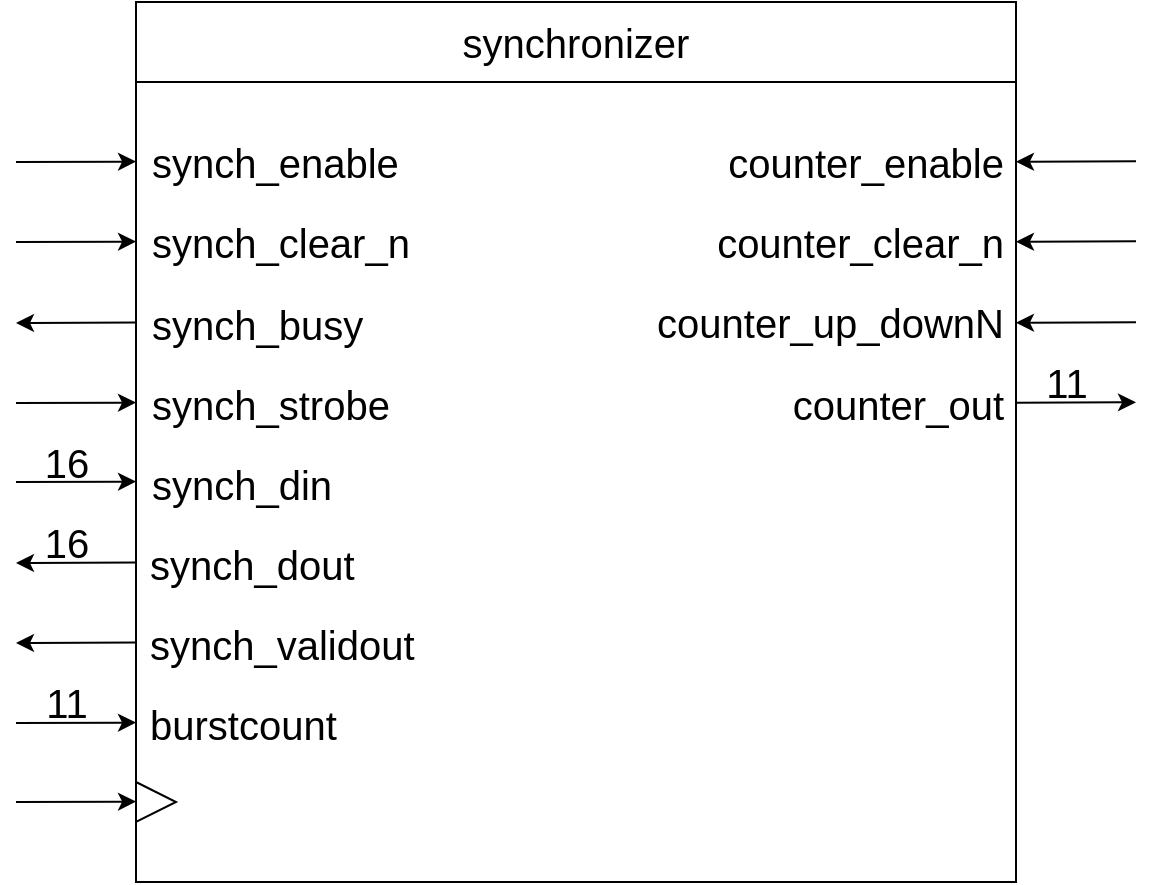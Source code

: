 <mxfile version="22.1.7" type="device" pages="3">
  <diagram id="ScwInh1OTUH-fO8-h9bV" name="OUTLINE">
    <mxGraphModel dx="808" dy="-646" grid="1" gridSize="10" guides="1" tooltips="1" connect="1" arrows="1" fold="1" page="1" pageScale="1" pageWidth="850" pageHeight="1100" math="0" shadow="0">
      <root>
        <mxCell id="0" />
        <mxCell id="1" parent="0" />
        <mxCell id="s-UL826C9sRYQY8fjNlG-1" value="" style="rounded=0;whiteSpace=wrap;html=1;fontSize=20;" parent="1" vertex="1">
          <mxGeometry x="280" y="1320" width="440" height="400" as="geometry" />
        </mxCell>
        <mxCell id="s-UL826C9sRYQY8fjNlG-2" value="&lt;font style=&quot;font-size: 20px;&quot;&gt;synchronizer&lt;/font&gt;" style="rounded=0;whiteSpace=wrap;html=1;fontSize=20;" parent="1" vertex="1">
          <mxGeometry x="280" y="1280" width="440" height="40" as="geometry" />
        </mxCell>
        <mxCell id="s-UL826C9sRYQY8fjNlG-3" value="synch_din" style="text;html=1;align=left;verticalAlign=middle;resizable=0;points=[];autosize=1;strokeColor=none;fillColor=none;fontSize=20;rotation=0;" parent="1" vertex="1">
          <mxGeometry x="285.5" y="1500.5" width="110" height="40" as="geometry" />
        </mxCell>
        <mxCell id="s-UL826C9sRYQY8fjNlG-4" value="synch_dout" style="text;html=1;align=left;verticalAlign=middle;resizable=0;points=[];autosize=1;strokeColor=none;fillColor=none;fontSize=20;rotation=0;" parent="1" vertex="1">
          <mxGeometry x="285" y="1540.5" width="130" height="40" as="geometry" />
        </mxCell>
        <mxCell id="s-UL826C9sRYQY8fjNlG-5" value="&lt;font style=&quot;font-size: 20px;&quot;&gt;synch_strobe&lt;/font&gt;" style="text;html=1;align=left;verticalAlign=middle;resizable=0;points=[];autosize=1;strokeColor=none;fillColor=none;fontSize=20;rotation=0;" parent="1" vertex="1">
          <mxGeometry x="285.5" y="1460.5" width="140" height="40" as="geometry" />
        </mxCell>
        <mxCell id="s-UL826C9sRYQY8fjNlG-6" value="" style="triangle;whiteSpace=wrap;html=1;direction=east;fontSize=20;rotation=0;" parent="1" vertex="1">
          <mxGeometry x="280" y="1670" width="20" height="20" as="geometry" />
        </mxCell>
        <mxCell id="s-UL826C9sRYQY8fjNlG-7" value="synch_validout" style="text;html=1;align=left;verticalAlign=middle;resizable=0;points=[];autosize=1;strokeColor=none;fillColor=none;fontSize=20;rotation=0;" parent="1" vertex="1">
          <mxGeometry x="285" y="1580.5" width="150" height="40" as="geometry" />
        </mxCell>
        <mxCell id="s-UL826C9sRYQY8fjNlG-8" value="burstcount" style="text;html=1;align=left;verticalAlign=middle;resizable=0;points=[];autosize=1;strokeColor=none;fillColor=none;fontSize=20;rotation=0;" parent="1" vertex="1">
          <mxGeometry x="285" y="1620.5" width="120" height="40" as="geometry" />
        </mxCell>
        <mxCell id="s-UL826C9sRYQY8fjNlG-9" value="synch_busy" style="text;html=1;align=left;verticalAlign=middle;resizable=0;points=[];autosize=1;strokeColor=none;fillColor=none;fontSize=20;rotation=0;" parent="1" vertex="1">
          <mxGeometry x="285.5" y="1420.5" width="130" height="40" as="geometry" />
        </mxCell>
        <mxCell id="s-UL826C9sRYQY8fjNlG-10" value="synch_enable" style="text;html=1;align=left;verticalAlign=middle;resizable=0;points=[];autosize=1;strokeColor=none;fillColor=none;fontSize=20;rotation=0;" parent="1" vertex="1">
          <mxGeometry x="285.5" y="1340" width="150" height="40" as="geometry" />
        </mxCell>
        <mxCell id="s-UL826C9sRYQY8fjNlG-11" value="synch_clear_n" style="text;html=1;align=left;verticalAlign=middle;resizable=0;points=[];autosize=1;strokeColor=none;fillColor=none;fontSize=20;rotation=0;" parent="1" vertex="1">
          <mxGeometry x="285.5" y="1380" width="150" height="40" as="geometry" />
        </mxCell>
        <mxCell id="s-UL826C9sRYQY8fjNlG-12" value="counter_enable" style="text;html=1;align=right;verticalAlign=middle;resizable=0;points=[];autosize=1;strokeColor=none;fillColor=none;fontSize=20;rotation=0;" parent="1" vertex="1">
          <mxGeometry x="555" y="1340" width="160" height="40" as="geometry" />
        </mxCell>
        <mxCell id="s-UL826C9sRYQY8fjNlG-13" value="counter_clear_n" style="text;html=1;align=right;verticalAlign=middle;resizable=0;points=[];autosize=1;strokeColor=none;fillColor=none;fontSize=20;rotation=0;" parent="1" vertex="1">
          <mxGeometry x="545" y="1380" width="170" height="40" as="geometry" />
        </mxCell>
        <mxCell id="s-UL826C9sRYQY8fjNlG-14" value="counter_out" style="text;html=1;align=right;verticalAlign=middle;resizable=0;points=[];autosize=1;strokeColor=none;fillColor=none;fontSize=20;rotation=0;" parent="1" vertex="1">
          <mxGeometry x="585" y="1460.5" width="130" height="40" as="geometry" />
        </mxCell>
        <mxCell id="s-UL826C9sRYQY8fjNlG-15" value="counter_up_downN" style="text;html=1;align=right;verticalAlign=middle;resizable=0;points=[];autosize=1;strokeColor=none;fillColor=none;fontSize=20;rotation=0;" parent="1" vertex="1">
          <mxGeometry x="515" y="1420" width="200" height="40" as="geometry" />
        </mxCell>
        <mxCell id="s-UL826C9sRYQY8fjNlG-16" value="" style="endArrow=classic;html=1;rounded=0;" parent="1" edge="1">
          <mxGeometry width="50" height="50" relative="1" as="geometry">
            <mxPoint x="220" y="1360" as="sourcePoint" />
            <mxPoint x="280" y="1359.8" as="targetPoint" />
          </mxGeometry>
        </mxCell>
        <mxCell id="s-UL826C9sRYQY8fjNlG-17" value="" style="endArrow=classic;html=1;rounded=0;" parent="1" edge="1">
          <mxGeometry width="50" height="50" relative="1" as="geometry">
            <mxPoint x="220" y="1400" as="sourcePoint" />
            <mxPoint x="280" y="1399.8" as="targetPoint" />
          </mxGeometry>
        </mxCell>
        <mxCell id="s-UL826C9sRYQY8fjNlG-18" value="" style="endArrow=classic;html=1;rounded=0;" parent="1" edge="1">
          <mxGeometry width="50" height="50" relative="1" as="geometry">
            <mxPoint x="220" y="1480.5" as="sourcePoint" />
            <mxPoint x="280" y="1480.3" as="targetPoint" />
          </mxGeometry>
        </mxCell>
        <mxCell id="s-UL826C9sRYQY8fjNlG-19" value="" style="endArrow=classic;html=1;rounded=0;" parent="1" edge="1">
          <mxGeometry width="50" height="50" relative="1" as="geometry">
            <mxPoint x="220" y="1520" as="sourcePoint" />
            <mxPoint x="280" y="1519.8" as="targetPoint" />
          </mxGeometry>
        </mxCell>
        <mxCell id="s-UL826C9sRYQY8fjNlG-20" value="" style="endArrow=classic;html=1;rounded=0;" parent="1" edge="1">
          <mxGeometry width="50" height="50" relative="1" as="geometry">
            <mxPoint x="220" y="1640.5" as="sourcePoint" />
            <mxPoint x="280" y="1640.3" as="targetPoint" />
          </mxGeometry>
        </mxCell>
        <mxCell id="s-UL826C9sRYQY8fjNlG-21" value="" style="endArrow=classic;html=1;rounded=0;" parent="1" edge="1">
          <mxGeometry width="50" height="50" relative="1" as="geometry">
            <mxPoint x="220" y="1680" as="sourcePoint" />
            <mxPoint x="280" y="1679.8" as="targetPoint" />
          </mxGeometry>
        </mxCell>
        <mxCell id="s-UL826C9sRYQY8fjNlG-22" value="" style="endArrow=classic;html=1;rounded=0;" parent="1" edge="1">
          <mxGeometry width="50" height="50" relative="1" as="geometry">
            <mxPoint x="280" y="1440.3" as="sourcePoint" />
            <mxPoint x="220" y="1440.5" as="targetPoint" />
          </mxGeometry>
        </mxCell>
        <mxCell id="s-UL826C9sRYQY8fjNlG-23" value="" style="endArrow=classic;html=1;rounded=0;" parent="1" edge="1">
          <mxGeometry width="50" height="50" relative="1" as="geometry">
            <mxPoint x="280" y="1560.3" as="sourcePoint" />
            <mxPoint x="220" y="1560.5" as="targetPoint" />
          </mxGeometry>
        </mxCell>
        <mxCell id="s-UL826C9sRYQY8fjNlG-24" value="" style="endArrow=classic;html=1;rounded=0;" parent="1" edge="1">
          <mxGeometry width="50" height="50" relative="1" as="geometry">
            <mxPoint x="280" y="1600.3" as="sourcePoint" />
            <mxPoint x="220" y="1600.5" as="targetPoint" />
          </mxGeometry>
        </mxCell>
        <mxCell id="s-UL826C9sRYQY8fjNlG-25" value="&lt;font style=&quot;font-size: 20px;&quot;&gt;16&lt;/font&gt;" style="text;html=1;align=center;verticalAlign=middle;resizable=0;points=[];autosize=1;strokeColor=none;fillColor=none;" parent="1" vertex="1">
          <mxGeometry x="220" y="1490" width="50" height="40" as="geometry" />
        </mxCell>
        <mxCell id="s-UL826C9sRYQY8fjNlG-26" value="&lt;font style=&quot;font-size: 20px;&quot;&gt;16&lt;/font&gt;" style="text;html=1;align=center;verticalAlign=middle;resizable=0;points=[];autosize=1;strokeColor=none;fillColor=none;" parent="1" vertex="1">
          <mxGeometry x="220" y="1530" width="50" height="40" as="geometry" />
        </mxCell>
        <mxCell id="s-UL826C9sRYQY8fjNlG-27" value="&lt;font style=&quot;font-size: 20px;&quot;&gt;11&lt;/font&gt;" style="text;html=1;align=center;verticalAlign=middle;resizable=0;points=[];autosize=1;strokeColor=none;fillColor=none;" parent="1" vertex="1">
          <mxGeometry x="220" y="1610" width="50" height="40" as="geometry" />
        </mxCell>
        <mxCell id="s-UL826C9sRYQY8fjNlG-28" value="" style="endArrow=classic;html=1;rounded=0;" parent="1" edge="1">
          <mxGeometry width="50" height="50" relative="1" as="geometry">
            <mxPoint x="780" y="1359.66" as="sourcePoint" />
            <mxPoint x="720" y="1359.86" as="targetPoint" />
          </mxGeometry>
        </mxCell>
        <mxCell id="s-UL826C9sRYQY8fjNlG-29" value="" style="endArrow=classic;html=1;rounded=0;" parent="1" edge="1">
          <mxGeometry width="50" height="50" relative="1" as="geometry">
            <mxPoint x="780" y="1399.66" as="sourcePoint" />
            <mxPoint x="720" y="1399.86" as="targetPoint" />
          </mxGeometry>
        </mxCell>
        <mxCell id="s-UL826C9sRYQY8fjNlG-30" value="" style="endArrow=classic;html=1;rounded=0;" parent="1" edge="1">
          <mxGeometry width="50" height="50" relative="1" as="geometry">
            <mxPoint x="780" y="1440.16" as="sourcePoint" />
            <mxPoint x="720" y="1440.36" as="targetPoint" />
          </mxGeometry>
        </mxCell>
        <mxCell id="s-UL826C9sRYQY8fjNlG-31" value="" style="endArrow=classic;html=1;rounded=0;" parent="1" edge="1">
          <mxGeometry width="50" height="50" relative="1" as="geometry">
            <mxPoint x="720" y="1480.36" as="sourcePoint" />
            <mxPoint x="780" y="1480.16" as="targetPoint" />
          </mxGeometry>
        </mxCell>
        <mxCell id="s-UL826C9sRYQY8fjNlG-32" value="&lt;font style=&quot;font-size: 20px;&quot;&gt;11&lt;/font&gt;" style="text;html=1;align=center;verticalAlign=middle;resizable=0;points=[];autosize=1;strokeColor=none;fillColor=none;" parent="1" vertex="1">
          <mxGeometry x="720" y="1450" width="50" height="40" as="geometry" />
        </mxCell>
      </root>
    </mxGraphModel>
  </diagram>
  <diagram name="RTL" id="3q2b8Bhuf7QUHomr6RTH">
    <mxGraphModel dx="3543" dy="1513" grid="1" gridSize="10" guides="1" tooltips="1" connect="1" arrows="1" fold="1" page="1" pageScale="1" pageWidth="850" pageHeight="1100" math="0" shadow="0">
      <root>
        <mxCell id="0" />
        <mxCell id="1" parent="0" />
        <mxCell id="dx4kDYZYSqJPcaJjK1-D-1" style="edgeStyle=orthogonalEdgeStyle;rounded=0;orthogonalLoop=1;jettySize=auto;html=1;exitX=1;exitY=0.25;exitDx=0;exitDy=0;fontSize=20;entryX=0;entryY=0.5;entryDx=0;entryDy=0;" parent="1" source="dx4kDYZYSqJPcaJjK1-D-3" target="dx4kDYZYSqJPcaJjK1-D-10" edge="1">
          <mxGeometry relative="1" as="geometry">
            <mxPoint x="470" y="920" as="targetPoint" />
            <Array as="points">
              <mxPoint x="420" y="980" />
            </Array>
          </mxGeometry>
        </mxCell>
        <mxCell id="dx4kDYZYSqJPcaJjK1-D-2" style="edgeStyle=orthogonalEdgeStyle;rounded=0;orthogonalLoop=1;jettySize=auto;html=1;startArrow=oval;startFill=1;strokeColor=#00FF00;fontSize=20;entryX=0;entryY=0.75;entryDx=0;entryDy=0;" parent="1" target="dx4kDYZYSqJPcaJjK1-D-3" edge="1">
          <mxGeometry relative="1" as="geometry">
            <mxPoint x="40" y="1020" as="sourcePoint" />
            <mxPoint x="146" y="1020.13" as="targetPoint" />
            <Array as="points">
              <mxPoint x="60" y="1020" />
              <mxPoint x="60" y="1020" />
            </Array>
          </mxGeometry>
        </mxCell>
        <mxCell id="dx4kDYZYSqJPcaJjK1-D-3" value="" style="rounded=0;whiteSpace=wrap;html=1;fontSize=20;" parent="1" vertex="1">
          <mxGeometry x="160" y="960" width="260" height="80" as="geometry" />
        </mxCell>
        <mxCell id="dx4kDYZYSqJPcaJjK1-D-4" value="&lt;font style=&quot;font-size: 20px;&quot;&gt;code_&lt;font style=&quot;font-size: 20px;&quot;&gt;counter: counter_2bit&lt;/font&gt;&lt;/font&gt;" style="rounded=0;whiteSpace=wrap;html=1;fontSize=20;" parent="1" vertex="1">
          <mxGeometry x="160" y="920" width="260" height="40" as="geometry" />
        </mxCell>
        <mxCell id="dx4kDYZYSqJPcaJjK1-D-5" value="&lt;div style=&quot;font-size: 20px;&quot;&gt;&lt;font style=&quot;font-size: 20px;&quot;&gt;en&lt;/font&gt;&lt;/div&gt;" style="text;html=1;align=left;verticalAlign=middle;resizable=0;points=[];autosize=1;strokeColor=none;fillColor=none;fontSize=20;" parent="1" vertex="1">
          <mxGeometry x="165" y="959.88" width="50" height="40" as="geometry" />
        </mxCell>
        <mxCell id="dx4kDYZYSqJPcaJjK1-D-6" value="" style="endArrow=classic;html=1;rounded=0;strokeColor=#00FF00;fontSize=20;entryX=0;entryY=0.25;entryDx=0;entryDy=0;" parent="1" target="dx4kDYZYSqJPcaJjK1-D-3" edge="1">
          <mxGeometry width="50" height="50" relative="1" as="geometry">
            <mxPoint x="100" y="360" as="sourcePoint" />
            <mxPoint x="140" y="950" as="targetPoint" />
            <Array as="points">
              <mxPoint x="100" y="980" />
            </Array>
          </mxGeometry>
        </mxCell>
        <mxCell id="dx4kDYZYSqJPcaJjK1-D-7" value="&lt;font style=&quot;font-size: 20px;&quot;&gt;system_enable&lt;/font&gt;" style="text;html=1;align=left;verticalAlign=middle;resizable=0;points=[];autosize=1;strokeColor=none;fillColor=none;rotation=-90;fontSize=20;" parent="1" vertex="1">
          <mxGeometry x="20" y="239" width="160" height="40" as="geometry" />
        </mxCell>
        <mxCell id="dx4kDYZYSqJPcaJjK1-D-8" value="synch&lt;font style=&quot;font-size: 20px;&quot;&gt;_strobe&lt;/font&gt;" style="text;html=1;align=right;verticalAlign=middle;resizable=0;points=[];autosize=1;strokeColor=none;fillColor=none;fontSize=20;" parent="1" vertex="1">
          <mxGeometry x="-280" y="780" width="140" height="40" as="geometry" />
        </mxCell>
        <mxCell id="dx4kDYZYSqJPcaJjK1-D-9" value="&lt;font style=&quot;font-size: 20px;&quot;&gt;enabler: decoder_2bit&lt;/font&gt;" style="rounded=0;whiteSpace=wrap;html=1;fontSize=20;" parent="1" vertex="1">
          <mxGeometry x="480" y="800" width="220" height="40" as="geometry" />
        </mxCell>
        <mxCell id="dx4kDYZYSqJPcaJjK1-D-10" value="" style="rounded=0;whiteSpace=wrap;html=1;fontSize=20;" parent="1" vertex="1">
          <mxGeometry x="480" y="840" width="220" height="280" as="geometry" />
        </mxCell>
        <mxCell id="dx4kDYZYSqJPcaJjK1-D-11" value="&lt;font style=&quot;font-size: 20px;&quot;&gt;code&lt;/font&gt;" style="text;html=1;align=left;verticalAlign=middle;resizable=0;points=[];autosize=1;strokeColor=none;fillColor=none;fontSize=20;" parent="1" vertex="1">
          <mxGeometry x="485" y="960" width="70" height="40" as="geometry" />
        </mxCell>
        <mxCell id="dx4kDYZYSqJPcaJjK1-D-12" style="edgeStyle=orthogonalEdgeStyle;rounded=0;orthogonalLoop=1;jettySize=auto;html=1;fontSize=20;exitX=1;exitY=0.25;exitDx=0;exitDy=0;" parent="1" source="dx4kDYZYSqJPcaJjK1-D-22" edge="1">
          <mxGeometry relative="1" as="geometry">
            <mxPoint x="1280" y="860" as="targetPoint" />
            <mxPoint x="1200" y="860.5" as="sourcePoint" />
            <Array as="points" />
          </mxGeometry>
        </mxCell>
        <mxCell id="dx4kDYZYSqJPcaJjK1-D-13" value="" style="endArrow=classic;html=1;rounded=0;endFill=1;fontSize=20;edgeStyle=orthogonalEdgeStyle;entryX=0;entryY=0.25;entryDx=0;entryDy=0;" parent="1" target="dx4kDYZYSqJPcaJjK1-D-22" edge="1">
          <mxGeometry width="50" height="50" relative="1" as="geometry">
            <mxPoint x="700" y="860" as="sourcePoint" />
            <mxPoint x="930" y="960" as="targetPoint" />
            <Array as="points">
              <mxPoint x="800" y="860" />
            </Array>
          </mxGeometry>
        </mxCell>
        <mxCell id="dx4kDYZYSqJPcaJjK1-D-14" value="&lt;div align=&quot;right&quot; style=&quot;font-size: 20px;&quot;&gt;&lt;font style=&quot;font-size: 20px;&quot;&gt;dec11&lt;/font&gt;&lt;/div&gt;" style="text;html=1;align=right;verticalAlign=middle;resizable=0;points=[];autosize=1;strokeColor=none;fillColor=none;fontSize=20;" parent="1" vertex="1">
          <mxGeometry x="615" y="840" width="80" height="40" as="geometry" />
        </mxCell>
        <mxCell id="dx4kDYZYSqJPcaJjK1-D-15" value="" style="endArrow=classic;html=1;rounded=0;endFill=1;entryX=0;entryY=0.25;entryDx=0;entryDy=0;fontSize=20;edgeStyle=orthogonalEdgeStyle;" parent="1" target="dx4kDYZYSqJPcaJjK1-D-126" edge="1">
          <mxGeometry width="50" height="50" relative="1" as="geometry">
            <mxPoint x="700" y="940" as="sourcePoint" />
            <mxPoint x="1100" y="1060" as="targetPoint" />
            <Array as="points">
              <mxPoint x="750" y="940" />
              <mxPoint x="750" y="940" />
            </Array>
          </mxGeometry>
        </mxCell>
        <mxCell id="dx4kDYZYSqJPcaJjK1-D-16" value="&lt;div align=&quot;right&quot; style=&quot;font-size: 20px;&quot;&gt;&lt;font style=&quot;font-size: 20px;&quot;&gt;dec10&lt;/font&gt;&lt;/div&gt;" style="text;html=1;align=right;verticalAlign=middle;resizable=0;points=[];autosize=1;strokeColor=none;fillColor=none;fontSize=20;" parent="1" vertex="1">
          <mxGeometry x="615" y="920.5" width="80" height="40" as="geometry" />
        </mxCell>
        <mxCell id="dx4kDYZYSqJPcaJjK1-D-17" value="&lt;div align=&quot;right&quot; style=&quot;font-size: 20px;&quot;&gt;&lt;font style=&quot;font-size: 20px;&quot;&gt;dec01&lt;/font&gt;&lt;/div&gt;" style="text;html=1;align=right;verticalAlign=middle;resizable=0;points=[];autosize=1;strokeColor=none;fillColor=none;fontSize=20;" parent="1" vertex="1">
          <mxGeometry x="615" y="1001" width="80" height="40" as="geometry" />
        </mxCell>
        <mxCell id="dx4kDYZYSqJPcaJjK1-D-18" value="&lt;div align=&quot;right&quot; style=&quot;font-size: 20px;&quot;&gt;&lt;font style=&quot;font-size: 20px;&quot;&gt;dec00&lt;/font&gt;&lt;/div&gt;" style="text;html=1;align=right;verticalAlign=middle;resizable=0;points=[];autosize=1;strokeColor=none;fillColor=none;fontSize=20;" parent="1" vertex="1">
          <mxGeometry x="615" y="1080" width="80" height="40" as="geometry" />
        </mxCell>
        <mxCell id="dx4kDYZYSqJPcaJjK1-D-19" style="edgeStyle=orthogonalEdgeStyle;rounded=0;orthogonalLoop=1;jettySize=auto;html=1;strokeColor=#00FF00;entryX=0;entryY=0.25;entryDx=0;entryDy=0;fontSize=20;" parent="1" target="dx4kDYZYSqJPcaJjK1-D-83" edge="1">
          <mxGeometry relative="1" as="geometry">
            <mxPoint x="880" y="360" as="sourcePoint" />
            <mxPoint x="1210" y="610" as="targetPoint" />
            <Array as="points">
              <mxPoint x="880" y="700" />
            </Array>
          </mxGeometry>
        </mxCell>
        <mxCell id="dx4kDYZYSqJPcaJjK1-D-20" style="edgeStyle=orthogonalEdgeStyle;rounded=0;orthogonalLoop=1;jettySize=auto;html=1;exitX=0.5;exitY=0;exitDx=0;exitDy=0;entryX=0;entryY=0.25;entryDx=0;entryDy=0;fontSize=20;" parent="1" source="dx4kDYZYSqJPcaJjK1-D-21" target="dx4kDYZYSqJPcaJjK1-D-40" edge="1">
          <mxGeometry relative="1" as="geometry">
            <mxPoint x="1440.5" y="980" as="targetPoint" />
            <Array as="points">
              <mxPoint x="1400" y="980" />
            </Array>
          </mxGeometry>
        </mxCell>
        <mxCell id="dx4kDYZYSqJPcaJjK1-D-21" value="" style="shape=trapezoid;perimeter=trapezoidPerimeter;whiteSpace=wrap;html=1;fixedSize=1;direction=south;horizontal=0;align=center;verticalAlign=bottom;fontSize=20;" parent="1" vertex="1">
          <mxGeometry x="1280" y="830" width="60" height="300" as="geometry" />
        </mxCell>
        <mxCell id="dx4kDYZYSqJPcaJjK1-D-22" value="&lt;font style=&quot;font-size: 20px;&quot;&gt;din11: register&lt;br style=&quot;font-size: 20px;&quot;&gt;&lt;/font&gt;" style="rounded=0;whiteSpace=wrap;html=1;fontSize=20;" parent="1" vertex="1">
          <mxGeometry x="920" y="850.5" width="240" height="40" as="geometry" />
        </mxCell>
        <mxCell id="dx4kDYZYSqJPcaJjK1-D-23" value="11" style="text;html=1;align=left;verticalAlign=middle;resizable=0;points=[];autosize=1;strokeColor=none;fillColor=none;fontSize=20;" parent="1" vertex="1">
          <mxGeometry x="1285" y="840" width="50" height="40" as="geometry" />
        </mxCell>
        <mxCell id="dx4kDYZYSqJPcaJjK1-D-24" value="10" style="text;html=1;align=left;verticalAlign=middle;resizable=0;points=[];autosize=1;strokeColor=none;fillColor=none;fontSize=20;" parent="1" vertex="1">
          <mxGeometry x="1285" y="920.5" width="50" height="40" as="geometry" />
        </mxCell>
        <mxCell id="dx4kDYZYSqJPcaJjK1-D-25" value="01" style="text;html=1;align=left;verticalAlign=middle;resizable=0;points=[];autosize=1;strokeColor=none;fillColor=none;fontSize=20;" parent="1" vertex="1">
          <mxGeometry x="1285" y="1001" width="50" height="40" as="geometry" />
        </mxCell>
        <mxCell id="dx4kDYZYSqJPcaJjK1-D-26" value="00" style="text;html=1;align=left;verticalAlign=middle;resizable=0;points=[];autosize=1;strokeColor=none;fillColor=none;fontSize=20;" parent="1" vertex="1">
          <mxGeometry x="1285" y="1081" width="50" height="40" as="geometry" />
        </mxCell>
        <mxCell id="dx4kDYZYSqJPcaJjK1-D-27" style="edgeStyle=orthogonalEdgeStyle;rounded=0;orthogonalLoop=1;jettySize=auto;html=1;strokeColor=default;startArrow=none;startFill=0;fontSize=20;entryX=0;entryY=0.75;entryDx=0;entryDy=0;" parent="1" target="dx4kDYZYSqJPcaJjK1-D-22" edge="1">
          <mxGeometry relative="1" as="geometry">
            <mxPoint x="920" y="1010" as="targetPoint" />
            <mxPoint x="-120" y="1360" as="sourcePoint" />
            <Array as="points">
              <mxPoint x="-120" y="1360" />
              <mxPoint x="880" y="1360" />
              <mxPoint x="880" y="880" />
            </Array>
          </mxGeometry>
        </mxCell>
        <mxCell id="dx4kDYZYSqJPcaJjK1-D-28" value="synch_&lt;font style=&quot;font-size: 20px;&quot;&gt;din&lt;/font&gt;" style="text;html=1;align=right;verticalAlign=middle;resizable=0;points=[];autosize=1;strokeColor=none;fillColor=none;fontSize=20;" parent="1" vertex="1">
          <mxGeometry x="-250" y="1340" width="110" height="40" as="geometry" />
        </mxCell>
        <mxCell id="dx4kDYZYSqJPcaJjK1-D-29" style="edgeStyle=orthogonalEdgeStyle;rounded=0;orthogonalLoop=1;jettySize=auto;html=1;strokeColor=#FF0000;exitX=1;exitY=0.25;exitDx=0;exitDy=0;fontSize=20;" parent="1" source="dx4kDYZYSqJPcaJjK1-D-32" edge="1">
          <mxGeometry relative="1" as="geometry">
            <mxPoint x="520" y="1520" as="targetPoint" />
            <mxPoint x="500" y="1510" as="sourcePoint" />
          </mxGeometry>
        </mxCell>
        <mxCell id="dx4kDYZYSqJPcaJjK1-D-30" style="edgeStyle=orthogonalEdgeStyle;rounded=0;orthogonalLoop=1;jettySize=auto;html=1;entryX=0;entryY=0.25;entryDx=0;entryDy=0;startArrow=oval;startFill=1;strokeColor=#00FF00;fontSize=20;" parent="1" target="dx4kDYZYSqJPcaJjK1-D-32" edge="1">
          <mxGeometry relative="1" as="geometry">
            <mxPoint x="100" y="980" as="sourcePoint" />
            <Array as="points">
              <mxPoint x="100" y="1260" />
            </Array>
          </mxGeometry>
        </mxCell>
        <mxCell id="dx4kDYZYSqJPcaJjK1-D-31" style="edgeStyle=orthogonalEdgeStyle;rounded=0;orthogonalLoop=1;jettySize=auto;html=1;entryX=0;entryY=0.75;entryDx=0;entryDy=0;fontColor=#00FF00;strokeColor=#00FF00;fontSize=20;" parent="1" target="dx4kDYZYSqJPcaJjK1-D-32" edge="1">
          <mxGeometry relative="1" as="geometry">
            <mxPoint x="40" y="360" as="sourcePoint" />
            <Array as="points">
              <mxPoint x="40" y="1300" />
            </Array>
          </mxGeometry>
        </mxCell>
        <mxCell id="dx4kDYZYSqJPcaJjK1-D-32" value="" style="rounded=0;whiteSpace=wrap;html=1;fontSize=20;" parent="1" vertex="1">
          <mxGeometry x="160" y="1240" width="260" height="80" as="geometry" />
        </mxCell>
        <mxCell id="dx4kDYZYSqJPcaJjK1-D-33" value="&lt;font style=&quot;font-size: 20px;&quot;&gt;synchronizer: sr_flipflop&lt;/font&gt;" style="rounded=0;whiteSpace=wrap;html=1;fontSize=20;" parent="1" vertex="1">
          <mxGeometry x="160" y="1200" width="260" height="40" as="geometry" />
        </mxCell>
        <mxCell id="dx4kDYZYSqJPcaJjK1-D-34" value="&lt;font style=&quot;font-size: 20px;&quot;&gt;set&lt;/font&gt;" style="text;html=1;align=left;verticalAlign=middle;resizable=0;points=[];autosize=1;strokeColor=none;fillColor=none;fontSize=20;" parent="1" vertex="1">
          <mxGeometry x="165" y="1240" width="50" height="40" as="geometry" />
        </mxCell>
        <mxCell id="dx4kDYZYSqJPcaJjK1-D-35" value="&lt;font style=&quot;font-size: 20px;&quot;&gt;dout&lt;/font&gt;" style="text;html=1;align=right;verticalAlign=middle;resizable=0;points=[];autosize=1;strokeColor=none;fillColor=none;fontSize=20;" parent="1" vertex="1">
          <mxGeometry x="355" y="1240" width="60" height="40" as="geometry" />
        </mxCell>
        <mxCell id="dx4kDYZYSqJPcaJjK1-D-36" value="&lt;font style=&quot;font-size: 20px;&quot;&gt;data_counter_enable&lt;/font&gt;" style="text;html=1;align=left;verticalAlign=middle;resizable=0;points=[];autosize=1;strokeColor=none;fillColor=none;rotation=-90;fontSize=20;" parent="1" vertex="1">
          <mxGeometry x="775" y="215" width="210" height="40" as="geometry" />
        </mxCell>
        <mxCell id="dx4kDYZYSqJPcaJjK1-D-37" value="&lt;font style=&quot;font-size: 20px;&quot;&gt;start_sampling&lt;/font&gt;" style="text;html=1;align=left;verticalAlign=middle;resizable=0;points=[];autosize=1;strokeColor=none;fillColor=none;rotation=90;fontSize=20;" parent="1" vertex="1">
          <mxGeometry x="445" y="1594" width="150" height="40" as="geometry" />
        </mxCell>
        <mxCell id="dx4kDYZYSqJPcaJjK1-D-38" style="edgeStyle=orthogonalEdgeStyle;rounded=0;orthogonalLoop=1;jettySize=auto;html=1;strokeColor=#00FF00;fontSize=20;" parent="1" edge="1">
          <mxGeometry relative="1" as="geometry">
            <mxPoint x="1480" y="380" as="sourcePoint" />
            <mxPoint x="1480" y="970" as="targetPoint" />
            <Array as="points">
              <mxPoint x="1480" y="380" />
              <mxPoint x="1480" y="880" />
              <mxPoint x="1560" y="880" />
            </Array>
          </mxGeometry>
        </mxCell>
        <mxCell id="dx4kDYZYSqJPcaJjK1-D-39" style="edgeStyle=orthogonalEdgeStyle;rounded=0;orthogonalLoop=1;jettySize=auto;html=1;exitX=1;exitY=0.25;exitDx=0;exitDy=0;entryX=0;entryY=0.25;entryDx=0;entryDy=0;" parent="1" source="dx4kDYZYSqJPcaJjK1-D-40" target="dx4kDYZYSqJPcaJjK1-D-92" edge="1">
          <mxGeometry relative="1" as="geometry" />
        </mxCell>
        <mxCell id="dx4kDYZYSqJPcaJjK1-D-40" value="&lt;font style=&quot;font-size: 20px;&quot;&gt;outreg: register&lt;br style=&quot;font-size: 20px;&quot;&gt;&lt;/font&gt;" style="rounded=0;whiteSpace=wrap;html=1;fontSize=20;" parent="1" vertex="1">
          <mxGeometry x="1420" y="970" width="180" height="40" as="geometry" />
        </mxCell>
        <mxCell id="dx4kDYZYSqJPcaJjK1-D-41" value="&lt;font style=&quot;font-size: 20px;&quot;&gt;outreg_enable&lt;/font&gt;" style="text;html=1;align=left;verticalAlign=middle;resizable=0;points=[];autosize=1;strokeColor=none;fillColor=none;rotation=-90;fontSize=20;" parent="1" vertex="1">
          <mxGeometry x="1404.5" y="265" width="150" height="40" as="geometry" />
        </mxCell>
        <mxCell id="dx4kDYZYSqJPcaJjK1-D-42" value="synch_&lt;font style=&quot;font-size: 20px;&quot;&gt;dout&lt;/font&gt;" style="text;html=1;align=left;verticalAlign=middle;resizable=0;points=[];autosize=1;strokeColor=none;fillColor=none;fontSize=20;" parent="1" vertex="1">
          <mxGeometry x="1939.5" y="960" width="130" height="40" as="geometry" />
        </mxCell>
        <mxCell id="dx4kDYZYSqJPcaJjK1-D-43" value="&lt;font style=&quot;font-size: 20px;&quot;&gt;synch_validout&lt;/font&gt;" style="text;html=1;align=left;verticalAlign=middle;resizable=0;points=[];autosize=1;strokeColor=none;fillColor=none;fontSize=20;" parent="1" vertex="1">
          <mxGeometry x="1938.5" y="520" width="150" height="40" as="geometry" />
        </mxCell>
        <mxCell id="dx4kDYZYSqJPcaJjK1-D-44" value="&lt;font style=&quot;font-size: 20px;&quot;&gt;validout&lt;/font&gt;" style="text;html=1;align=left;verticalAlign=middle;resizable=0;points=[];autosize=1;strokeColor=none;fillColor=none;rotation=-90;fontSize=20;" parent="1" vertex="1">
          <mxGeometry x="1554.5" y="295" width="90" height="40" as="geometry" />
        </mxCell>
        <mxCell id="dx4kDYZYSqJPcaJjK1-D-45" style="edgeStyle=orthogonalEdgeStyle;rounded=0;orthogonalLoop=1;jettySize=auto;html=1;entryX=0;entryY=0.25;entryDx=0;entryDy=0;strokeColor=#00FF00;startArrow=none;startFill=0;fontSize=20;" parent="1" target="dx4kDYZYSqJPcaJjK1-D-48" edge="1">
          <mxGeometry relative="1" as="geometry">
            <mxPoint x="220" y="360" as="sourcePoint" />
            <Array as="points">
              <mxPoint x="220" y="650" />
            </Array>
          </mxGeometry>
        </mxCell>
        <mxCell id="dx4kDYZYSqJPcaJjK1-D-46" style="edgeStyle=orthogonalEdgeStyle;rounded=0;orthogonalLoop=1;jettySize=auto;html=1;entryX=0;entryY=0.75;entryDx=0;entryDy=0;fontSize=20;" parent="1" target="dx4kDYZYSqJPcaJjK1-D-48" edge="1">
          <mxGeometry relative="1" as="geometry">
            <mxPoint x="560" y="679.8" as="targetPoint" />
            <mxPoint x="-120" y="670" as="sourcePoint" />
          </mxGeometry>
        </mxCell>
        <mxCell id="dx4kDYZYSqJPcaJjK1-D-47" style="edgeStyle=orthogonalEdgeStyle;rounded=0;orthogonalLoop=1;jettySize=auto;html=1;exitX=1;exitY=0.25;exitDx=0;exitDy=0;fontSize=20;" parent="1" source="dx4kDYZYSqJPcaJjK1-D-48" edge="1">
          <mxGeometry relative="1" as="geometry">
            <Array as="points">
              <mxPoint x="840" y="580" />
            </Array>
            <mxPoint x="920" y="580" as="targetPoint" />
          </mxGeometry>
        </mxCell>
        <mxCell id="dx4kDYZYSqJPcaJjK1-D-48" value="&lt;font style=&quot;font-size: 20px;&quot;&gt;burstlen: register&lt;br style=&quot;font-size: 20px;&quot;&gt;&lt;/font&gt;" style="rounded=0;whiteSpace=wrap;html=1;fontSize=20;" parent="1" vertex="1">
          <mxGeometry x="480" y="640" width="320" height="40" as="geometry" />
        </mxCell>
        <mxCell id="dx4kDYZYSqJPcaJjK1-D-49" style="edgeStyle=orthogonalEdgeStyle;rounded=0;orthogonalLoop=1;jettySize=auto;html=1;strokeColor=default;exitX=1;exitY=0.5;exitDx=0;exitDy=0;exitPerimeter=0;fontSize=20;" parent="1" source="dx4kDYZYSqJPcaJjK1-D-114" edge="1">
          <mxGeometry relative="1" as="geometry">
            <mxPoint x="480" y="450" as="sourcePoint" />
            <Array as="points">
              <mxPoint x="480" y="440" />
              <mxPoint x="480" y="440" />
            </Array>
            <mxPoint x="480" y="440" as="targetPoint" />
          </mxGeometry>
        </mxCell>
        <mxCell id="dx4kDYZYSqJPcaJjK1-D-50" style="edgeStyle=orthogonalEdgeStyle;rounded=0;orthogonalLoop=1;jettySize=auto;html=1;fontSize=20;" parent="1" edge="1">
          <mxGeometry relative="1" as="geometry">
            <Array as="points">
              <mxPoint x="840" y="440" />
              <mxPoint x="840" y="540" />
            </Array>
            <mxPoint x="920" y="540" as="targetPoint" />
            <mxPoint x="800" y="440" as="sourcePoint" />
          </mxGeometry>
        </mxCell>
        <mxCell id="dx4kDYZYSqJPcaJjK1-D-51" value="" style="rounded=0;whiteSpace=wrap;html=1;fontSize=20;" parent="1" vertex="1">
          <mxGeometry x="480" y="420" width="320" height="160" as="geometry" />
        </mxCell>
        <mxCell id="dx4kDYZYSqJPcaJjK1-D-52" value="&lt;font style=&quot;font-size: 20px;&quot;&gt;burstlen_counter: counter&lt;/font&gt;_11bit" style="rounded=0;whiteSpace=wrap;html=1;fontSize=20;" parent="1" vertex="1">
          <mxGeometry x="480" y="380" width="320" height="40" as="geometry" />
        </mxCell>
        <mxCell id="dx4kDYZYSqJPcaJjK1-D-53" value="&lt;div style=&quot;font-size: 20px;&quot;&gt;&lt;font style=&quot;font-size: 20px;&quot;&gt;en&lt;/font&gt;&lt;/div&gt;" style="text;html=1;align=left;verticalAlign=middle;resizable=0;points=[];autosize=1;strokeColor=none;fillColor=none;fontSize=20;" parent="1" vertex="1">
          <mxGeometry x="485" y="420" width="50" height="40" as="geometry" />
        </mxCell>
        <mxCell id="dx4kDYZYSqJPcaJjK1-D-54" value="" style="triangle;whiteSpace=wrap;html=1;direction=west;fontSize=20;" parent="1" vertex="1">
          <mxGeometry x="780" y="560" width="20" height="20" as="geometry" />
        </mxCell>
        <mxCell id="dx4kDYZYSqJPcaJjK1-D-55" value="&lt;font style=&quot;font-size: 20px;&quot;&gt;dout&lt;/font&gt;" style="text;html=1;align=right;verticalAlign=middle;resizable=0;points=[];autosize=1;strokeColor=none;fillColor=none;fontSize=20;" parent="1" vertex="1">
          <mxGeometry x="735" y="420" width="60" height="40" as="geometry" />
        </mxCell>
        <mxCell id="dx4kDYZYSqJPcaJjK1-D-56" value="&lt;font style=&quot;font-size: 20px;&quot;&gt;burstlen_counter_enable&lt;/font&gt;" style="text;html=1;align=left;verticalAlign=middle;resizable=0;points=[];autosize=1;strokeColor=none;fillColor=none;rotation=-90;fontSize=20;" parent="1" vertex="1">
          <mxGeometry x="160" y="199" width="240" height="40" as="geometry" />
        </mxCell>
        <mxCell id="dx4kDYZYSqJPcaJjK1-D-57" value="&lt;font style=&quot;font-size: 20px;&quot;&gt;burstcount&lt;/font&gt;" style="text;html=1;align=right;verticalAlign=middle;resizable=0;points=[];autosize=1;strokeColor=none;fillColor=none;fontSize=20;" parent="1" vertex="1">
          <mxGeometry x="-260" y="649.25" width="120" height="40" as="geometry" />
        </mxCell>
        <mxCell id="dx4kDYZYSqJPcaJjK1-D-58" style="edgeStyle=orthogonalEdgeStyle;rounded=0;orthogonalLoop=1;jettySize=auto;html=1;exitX=1;exitY=0.5;exitDx=0;exitDy=0;strokeColor=#FF0000;fontSize=20;" parent="1" source="dx4kDYZYSqJPcaJjK1-D-59" edge="1">
          <mxGeometry relative="1" as="geometry">
            <mxPoint x="1380" y="1530" as="targetPoint" />
            <Array as="points">
              <mxPoint x="1380" y="560" />
            </Array>
          </mxGeometry>
        </mxCell>
        <mxCell id="dx4kDYZYSqJPcaJjK1-D-59" value="" style="rounded=0;whiteSpace=wrap;html=1;fontSize=20;" parent="1" vertex="1">
          <mxGeometry x="920" y="520" width="320" height="80" as="geometry" />
        </mxCell>
        <mxCell id="dx4kDYZYSqJPcaJjK1-D-60" value="&lt;font style=&quot;font-size: 20px;&quot;&gt;burstlen_cmp: &lt;/font&gt;&lt;font style=&quot;font-size: 20px;&quot;&gt;comparator_11bit&lt;/font&gt;" style="rounded=0;whiteSpace=wrap;html=1;fontSize=20;" parent="1" vertex="1">
          <mxGeometry x="920" y="480" width="320" height="40" as="geometry" />
        </mxCell>
        <mxCell id="dx4kDYZYSqJPcaJjK1-D-61" value="&lt;font style=&quot;font-size: 20px;&quot;&gt;cmp_in_0&lt;/font&gt;" style="text;html=1;align=left;verticalAlign=middle;resizable=0;points=[];autosize=1;strokeColor=none;fillColor=none;fontSize=20;" parent="1" vertex="1">
          <mxGeometry x="924" y="520" width="110" height="40" as="geometry" />
        </mxCell>
        <mxCell id="dx4kDYZYSqJPcaJjK1-D-62" value="&lt;font style=&quot;font-size: 20px;&quot;&gt;cmp_in_1&lt;/font&gt;" style="text;html=1;align=left;verticalAlign=middle;resizable=0;points=[];autosize=1;strokeColor=none;fillColor=none;fontSize=20;" parent="1" vertex="1">
          <mxGeometry x="924" y="560" width="110" height="40" as="geometry" />
        </mxCell>
        <mxCell id="dx4kDYZYSqJPcaJjK1-D-63" value="&lt;font style=&quot;font-size: 20px;&quot;&gt;burst_end&lt;/font&gt;" style="text;html=1;align=left;verticalAlign=middle;resizable=0;points=[];autosize=1;strokeColor=none;fillColor=none;rotation=90;fontSize=20;" parent="1" vertex="1">
          <mxGeometry x="1324.5" y="1585" width="110" height="40" as="geometry" />
        </mxCell>
        <mxCell id="dx4kDYZYSqJPcaJjK1-D-64" value="&lt;font style=&quot;font-size: 20px;&quot;&gt;equal&lt;/font&gt;" style="text;html=1;align=right;verticalAlign=middle;resizable=0;points=[];autosize=1;strokeColor=none;fillColor=none;fontSize=20;" parent="1" vertex="1">
          <mxGeometry x="1164" y="540" width="70" height="40" as="geometry" />
        </mxCell>
        <mxCell id="dx4kDYZYSqJPcaJjK1-D-65" value="" style="endArrow=classic;html=1;rounded=0;fontSize=20;" parent="1" edge="1">
          <mxGeometry width="50" height="50" relative="1" as="geometry">
            <mxPoint x="-120" y="1440" as="sourcePoint" />
            <mxPoint y="1440" as="targetPoint" />
          </mxGeometry>
        </mxCell>
        <mxCell id="dx4kDYZYSqJPcaJjK1-D-66" value="&lt;font style=&quot;font-size: 20px;&quot;&gt;enable&lt;/font&gt;" style="text;html=1;align=left;verticalAlign=middle;resizable=0;points=[];autosize=1;strokeColor=none;fillColor=none;rotation=90;fontSize=20;" parent="1" vertex="1">
          <mxGeometry x="-34" y="1554" width="80" height="40" as="geometry" />
        </mxCell>
        <mxCell id="dx4kDYZYSqJPcaJjK1-D-67" value="&lt;font style=&quot;font-size: 20px;&quot;&gt;synch_enable&lt;/font&gt;" style="text;html=1;align=right;verticalAlign=middle;resizable=0;points=[];autosize=1;strokeColor=none;fillColor=none;fontSize=20;" parent="1" vertex="1">
          <mxGeometry x="-290" y="1420" width="150" height="40" as="geometry" />
        </mxCell>
        <mxCell id="dx4kDYZYSqJPcaJjK1-D-68" value="&lt;div align=&quot;left&quot; style=&quot;font-size: 20px;&quot;&gt;&lt;font style=&quot;font-size: 20px;&quot;&gt;clear_n&lt;/font&gt;&lt;/div&gt;" style="text;html=1;align=left;verticalAlign=middle;resizable=0;points=[];autosize=1;strokeColor=none;fillColor=none;fontSize=20;" parent="1" vertex="1">
          <mxGeometry x="165" y="999.13" width="90" height="40" as="geometry" />
        </mxCell>
        <mxCell id="dx4kDYZYSqJPcaJjK1-D-69" value="&lt;font style=&quot;font-size: 20px;&quot;&gt;clear_n&lt;/font&gt;" style="text;html=1;align=left;verticalAlign=middle;resizable=0;points=[];autosize=1;strokeColor=none;fillColor=none;fontSize=20;" parent="1" vertex="1">
          <mxGeometry x="165" y="1280" width="90" height="40" as="geometry" />
        </mxCell>
        <mxCell id="dx4kDYZYSqJPcaJjK1-D-70" value="&lt;font style=&quot;font-size: 20px;&quot;&gt;system_clear_n&lt;/font&gt;" style="text;html=1;align=left;verticalAlign=middle;resizable=0;points=[];autosize=1;strokeColor=none;fillColor=none;rotation=-90;fontSize=20;" parent="1" vertex="1">
          <mxGeometry x="-40" y="239" width="160" height="40" as="geometry" />
        </mxCell>
        <mxCell id="dx4kDYZYSqJPcaJjK1-D-71" value="&lt;font style=&quot;font-size: 20px;&quot;&gt;dout&lt;/font&gt;" style="text;html=1;align=right;verticalAlign=middle;resizable=0;points=[];autosize=1;strokeColor=none;fillColor=none;fontSize=20;" parent="1" vertex="1">
          <mxGeometry x="355" y="959.88" width="60" height="40" as="geometry" />
        </mxCell>
        <mxCell id="dx4kDYZYSqJPcaJjK1-D-72" style="edgeStyle=orthogonalEdgeStyle;rounded=0;orthogonalLoop=1;jettySize=auto;html=1;strokeColor=default;startArrow=none;startFill=0;exitX=1;exitY=0.5;exitDx=0;exitDy=0;exitPerimeter=0;fontSize=20;" parent="1" source="dx4kDYZYSqJPcaJjK1-D-102" edge="1">
          <mxGeometry relative="1" as="geometry">
            <mxPoint x="240.0" y="560" as="sourcePoint" />
            <Array as="points">
              <mxPoint x="480" y="560" />
            </Array>
            <mxPoint x="480" y="560" as="targetPoint" />
          </mxGeometry>
        </mxCell>
        <mxCell id="dx4kDYZYSqJPcaJjK1-D-73" value="&lt;font style=&quot;font-size: 20px;&quot;&gt;clear_n&lt;/font&gt;" style="text;html=1;align=left;verticalAlign=middle;resizable=0;points=[];autosize=1;strokeColor=none;fillColor=none;fontSize=20;" parent="1" vertex="1">
          <mxGeometry x="485" y="540" width="90" height="40" as="geometry" />
        </mxCell>
        <mxCell id="dx4kDYZYSqJPcaJjK1-D-74" value="" style="endArrow=classic;html=1;rounded=0;strokeColor=#FF0000;fontSize=20;" parent="1" edge="1">
          <mxGeometry width="50" height="50" relative="1" as="geometry">
            <mxPoint y="1440" as="sourcePoint" />
            <mxPoint y="1520" as="targetPoint" />
          </mxGeometry>
        </mxCell>
        <mxCell id="dx4kDYZYSqJPcaJjK1-D-75" value="&lt;font style=&quot;font-size: 20px;&quot;&gt;synch_busy&lt;/font&gt;" style="text;html=1;align=left;verticalAlign=middle;resizable=0;points=[];autosize=1;strokeColor=none;fillColor=none;fontSize=20;" parent="1" vertex="1">
          <mxGeometry x="1938.5" y="590" width="130" height="40" as="geometry" />
        </mxCell>
        <mxCell id="dx4kDYZYSqJPcaJjK1-D-76" value="&lt;font style=&quot;font-size: 20px;&quot;&gt;busy&lt;/font&gt;" style="text;html=1;align=left;verticalAlign=middle;resizable=0;points=[];autosize=1;strokeColor=none;fillColor=none;rotation=-90;fontSize=20;" parent="1" vertex="1">
          <mxGeometry x="1523.5" y="305" width="70" height="40" as="geometry" />
        </mxCell>
        <mxCell id="dx4kDYZYSqJPcaJjK1-D-77" value="&lt;font style=&quot;font-size: 20px;&quot;&gt;burstlen__enable&lt;/font&gt;" style="text;html=1;align=left;verticalAlign=middle;resizable=0;points=[];autosize=1;strokeColor=none;fillColor=none;rotation=-90;fontSize=20;" parent="1" vertex="1">
          <mxGeometry x="130" y="230" width="180" height="40" as="geometry" />
        </mxCell>
        <mxCell id="dx4kDYZYSqJPcaJjK1-D-78" value="" style="endArrow=classic;html=1;rounded=0;fontSize=20;" parent="1" edge="1">
          <mxGeometry width="50" height="50" relative="1" as="geometry">
            <mxPoint x="-120" y="1400" as="sourcePoint" />
            <mxPoint x="40" y="1400" as="targetPoint" />
          </mxGeometry>
        </mxCell>
        <mxCell id="dx4kDYZYSqJPcaJjK1-D-79" value="&lt;font style=&quot;font-size: 20px;&quot;&gt;clear_n&lt;/font&gt;" style="text;html=1;align=left;verticalAlign=middle;resizable=0;points=[];autosize=1;strokeColor=none;fillColor=none;rotation=90;fontSize=20;" parent="1" vertex="1">
          <mxGeometry x="4" y="1554" width="90" height="40" as="geometry" />
        </mxCell>
        <mxCell id="dx4kDYZYSqJPcaJjK1-D-80" value="" style="endArrow=classic;html=1;rounded=0;strokeColor=#FF0000;fontSize=20;" parent="1" edge="1">
          <mxGeometry width="50" height="50" relative="1" as="geometry">
            <mxPoint x="40" y="1400" as="sourcePoint" />
            <mxPoint x="40" y="1520" as="targetPoint" />
          </mxGeometry>
        </mxCell>
        <mxCell id="dx4kDYZYSqJPcaJjK1-D-81" value="&lt;font style=&quot;font-size: 20px;&quot;&gt;synch_clear_n&lt;/font&gt;" style="text;html=1;align=right;verticalAlign=middle;resizable=0;points=[];autosize=1;strokeColor=none;fillColor=none;fontSize=20;" parent="1" vertex="1">
          <mxGeometry x="-290" y="1380" width="150" height="40" as="geometry" />
        </mxCell>
        <mxCell id="dx4kDYZYSqJPcaJjK1-D-82" style="edgeStyle=orthogonalEdgeStyle;rounded=0;orthogonalLoop=1;jettySize=auto;html=1;exitX=1;exitY=0.5;exitDx=0;exitDy=0;entryX=0;entryY=0.5;entryDx=0;entryDy=0;fontSize=20;" parent="1" source="dx4kDYZYSqJPcaJjK1-D-83" target="dx4kDYZYSqJPcaJjK1-D-21" edge="1">
          <mxGeometry relative="1" as="geometry" />
        </mxCell>
        <mxCell id="dx4kDYZYSqJPcaJjK1-D-83" value="" style="rounded=0;whiteSpace=wrap;html=1;fontSize=20;" parent="1" vertex="1">
          <mxGeometry x="920" y="680" width="320" height="80" as="geometry" />
        </mxCell>
        <mxCell id="dx4kDYZYSqJPcaJjK1-D-84" value="&lt;font style=&quot;font-size: 20px;&quot;&gt;data_&lt;font style=&quot;font-size: 20px;&quot;&gt;counter: counter_2bit&lt;/font&gt;&lt;/font&gt;" style="rounded=0;whiteSpace=wrap;html=1;fontSize=20;" parent="1" vertex="1">
          <mxGeometry x="920" y="640" width="320" height="40" as="geometry" />
        </mxCell>
        <mxCell id="dx4kDYZYSqJPcaJjK1-D-85" value="&lt;div style=&quot;font-size: 20px;&quot;&gt;&lt;font style=&quot;font-size: 20px;&quot;&gt;en&lt;/font&gt;&lt;/div&gt;" style="text;html=1;align=left;verticalAlign=middle;resizable=0;points=[];autosize=1;strokeColor=none;fillColor=none;fontSize=20;" parent="1" vertex="1">
          <mxGeometry x="924" y="679.5" width="50" height="40" as="geometry" />
        </mxCell>
        <mxCell id="dx4kDYZYSqJPcaJjK1-D-86" value="" style="triangle;whiteSpace=wrap;html=1;direction=west;fontSize=20;" parent="1" vertex="1">
          <mxGeometry x="1220" y="740" width="20" height="20" as="geometry" />
        </mxCell>
        <mxCell id="dx4kDYZYSqJPcaJjK1-D-87" value="&lt;div align=&quot;left&quot; style=&quot;font-size: 20px;&quot;&gt;&lt;font style=&quot;font-size: 20px;&quot;&gt;clear_n&lt;/font&gt;&lt;/div&gt;" style="text;html=1;align=left;verticalAlign=middle;resizable=0;points=[];autosize=1;strokeColor=none;fillColor=none;fontSize=20;" parent="1" vertex="1">
          <mxGeometry x="924" y="718.75" width="90" height="40" as="geometry" />
        </mxCell>
        <mxCell id="dx4kDYZYSqJPcaJjK1-D-88" value="&lt;font style=&quot;font-size: 20px;&quot;&gt;dout&lt;/font&gt;" style="text;html=1;align=right;verticalAlign=middle;resizable=0;points=[];autosize=1;strokeColor=none;fillColor=none;fontSize=20;" parent="1" vertex="1">
          <mxGeometry x="1174" y="700" width="60" height="40" as="geometry" />
        </mxCell>
        <mxCell id="dx4kDYZYSqJPcaJjK1-D-89" style="edgeStyle=orthogonalEdgeStyle;rounded=0;orthogonalLoop=1;jettySize=auto;html=1;entryX=0;entryY=0.75;entryDx=0;entryDy=0;strokeColor=#00FF00;startArrow=oval;startFill=1;fontSize=20;" parent="1" target="dx4kDYZYSqJPcaJjK1-D-83" edge="1">
          <mxGeometry relative="1" as="geometry">
            <mxPoint x="40" y="740" as="sourcePoint" />
            <Array as="points">
              <mxPoint x="280" y="740" />
              <mxPoint x="280" y="740" />
            </Array>
            <mxPoint x="520" y="460" as="targetPoint" />
          </mxGeometry>
        </mxCell>
        <mxCell id="dx4kDYZYSqJPcaJjK1-D-90" style="edgeStyle=orthogonalEdgeStyle;rounded=0;orthogonalLoop=1;jettySize=auto;html=1;strokeColor=#00FF00;fontSize=20;" parent="1" edge="1">
          <mxGeometry relative="1" as="geometry">
            <mxPoint x="1520" y="380" as="sourcePoint" />
            <Array as="points">
              <mxPoint x="1520" y="840" />
              <mxPoint x="1700" y="840" />
            </Array>
            <mxPoint x="1700" y="970" as="targetPoint" />
          </mxGeometry>
        </mxCell>
        <mxCell id="dx4kDYZYSqJPcaJjK1-D-91" style="edgeStyle=orthogonalEdgeStyle;rounded=0;orthogonalLoop=1;jettySize=auto;html=1;exitX=1;exitY=0.25;exitDx=0;exitDy=0;" parent="1" source="dx4kDYZYSqJPcaJjK1-D-92" edge="1">
          <mxGeometry relative="1" as="geometry">
            <mxPoint x="1920" y="980.333" as="targetPoint" />
          </mxGeometry>
        </mxCell>
        <mxCell id="dx4kDYZYSqJPcaJjK1-D-92" value="&lt;font style=&quot;font-size: 20px;&quot;&gt;outpipe: register&lt;br style=&quot;font-size: 20px;&quot;&gt;&lt;/font&gt;" style="rounded=0;whiteSpace=wrap;html=1;fontSize=20;" parent="1" vertex="1">
          <mxGeometry x="1640" y="970" width="220" height="40" as="geometry" />
        </mxCell>
        <mxCell id="dx4kDYZYSqJPcaJjK1-D-93" style="edgeStyle=orthogonalEdgeStyle;rounded=0;orthogonalLoop=1;jettySize=auto;html=1;entryX=0;entryY=0.75;entryDx=0;entryDy=0;strokeColor=#00FF00;fontSize=20;" parent="1" target="dx4kDYZYSqJPcaJjK1-D-145" edge="1">
          <mxGeometry relative="1" as="geometry">
            <mxPoint x="1560" y="380" as="sourcePoint" />
            <Array as="points">
              <mxPoint x="1560" y="630" />
            </Array>
            <mxPoint x="1690" y="630" as="targetPoint" />
          </mxGeometry>
        </mxCell>
        <mxCell id="dx4kDYZYSqJPcaJjK1-D-94" value="&lt;font style=&quot;font-size: 20px;&quot;&gt;outpipe_enable&lt;/font&gt;" style="text;html=1;align=left;verticalAlign=middle;resizable=0;points=[];autosize=1;strokeColor=none;fillColor=none;rotation=-90;fontSize=20;" parent="1" vertex="1">
          <mxGeometry x="1439.5" y="260" width="160" height="40" as="geometry" />
        </mxCell>
        <mxCell id="dx4kDYZYSqJPcaJjK1-D-95" style="edgeStyle=orthogonalEdgeStyle;rounded=0;orthogonalLoop=1;jettySize=auto;html=1;strokeColor=#00FF00;fontSize=20;entryX=0;entryY=0.75;entryDx=0;entryDy=0;" parent="1" target="dx4kDYZYSqJPcaJjK1-D-98" edge="1">
          <mxGeometry relative="1" as="geometry">
            <mxPoint x="1600" y="380" as="sourcePoint" />
            <Array as="points">
              <mxPoint x="1600" y="560" />
            </Array>
            <mxPoint x="1640" y="560" as="targetPoint" />
          </mxGeometry>
        </mxCell>
        <mxCell id="dx4kDYZYSqJPcaJjK1-D-96" style="edgeStyle=orthogonalEdgeStyle;rounded=0;orthogonalLoop=1;jettySize=auto;html=1;startArrow=oval;startFill=1;strokeColor=#00FF00;fontSize=20;entryX=0;entryY=0.25;entryDx=0;entryDy=0;" parent="1" target="dx4kDYZYSqJPcaJjK1-D-98" edge="1">
          <mxGeometry relative="1" as="geometry">
            <mxPoint x="1520" y="540" as="sourcePoint" />
            <Array as="points">
              <mxPoint x="1560" y="540" />
              <mxPoint x="1560" y="540" />
            </Array>
            <mxPoint x="1640" y="550" as="targetPoint" />
          </mxGeometry>
        </mxCell>
        <mxCell id="dx4kDYZYSqJPcaJjK1-D-97" style="edgeStyle=orthogonalEdgeStyle;rounded=0;orthogonalLoop=1;jettySize=auto;html=1;exitX=1;exitY=0.25;exitDx=0;exitDy=0;" parent="1" source="dx4kDYZYSqJPcaJjK1-D-98" edge="1">
          <mxGeometry relative="1" as="geometry">
            <mxPoint x="1920" y="540.333" as="targetPoint" />
          </mxGeometry>
        </mxCell>
        <mxCell id="dx4kDYZYSqJPcaJjK1-D-98" value="&lt;font style=&quot;font-size: 20px;&quot;&gt;valid_pipe: dff&lt;br style=&quot;font-size: 20px;&quot;&gt;&lt;/font&gt;" style="rounded=0;whiteSpace=wrap;html=1;fontSize=20;" parent="1" vertex="1">
          <mxGeometry x="1650" y="530" width="210" height="40" as="geometry" />
        </mxCell>
        <mxCell id="dx4kDYZYSqJPcaJjK1-D-99" value="" style="triangle;whiteSpace=wrap;html=1;direction=west;fontSize=20;" parent="1" vertex="1">
          <mxGeometry x="1840.5" y="550" width="19.5" height="20.5" as="geometry" />
        </mxCell>
        <mxCell id="dx4kDYZYSqJPcaJjK1-D-100" style="edgeStyle=orthogonalEdgeStyle;rounded=0;orthogonalLoop=1;jettySize=auto;html=1;exitX=0;exitY=0.25;exitDx=0;exitDy=0;exitPerimeter=0;endArrow=oval;endFill=1;strokeColor=#00FF00;fontSize=20;" parent="1" source="dx4kDYZYSqJPcaJjK1-D-102" edge="1">
          <mxGeometry relative="1" as="geometry">
            <mxPoint x="40" y="550" as="targetPoint" />
            <mxPoint x="160.0" y="540" as="sourcePoint" />
          </mxGeometry>
        </mxCell>
        <mxCell id="dx4kDYZYSqJPcaJjK1-D-101" style="edgeStyle=orthogonalEdgeStyle;rounded=0;orthogonalLoop=1;jettySize=auto;html=1;exitX=0;exitY=0.75;exitDx=0;exitDy=0;exitPerimeter=0;endArrow=none;endFill=0;fontSize=20;" parent="1" source="dx4kDYZYSqJPcaJjK1-D-102" edge="1">
          <mxGeometry relative="1" as="geometry">
            <mxPoint x="-120" y="570" as="targetPoint" />
            <Array as="points">
              <mxPoint x="-120" y="570" />
            </Array>
          </mxGeometry>
        </mxCell>
        <mxCell id="dx4kDYZYSqJPcaJjK1-D-102" value="" style="verticalLabelPosition=bottom;shadow=0;dashed=0;align=center;html=1;verticalAlign=top;shape=mxgraph.electrical.logic_gates.logic_gate;operation=and;fontSize=20;" parent="1" vertex="1">
          <mxGeometry x="140" y="540" width="60" height="40" as="geometry" />
        </mxCell>
        <mxCell id="dx4kDYZYSqJPcaJjK1-D-103" value="&lt;font style=&quot;font-size: 20px;&quot;&gt;counter_clear_n&lt;/font&gt;" style="text;html=1;align=right;verticalAlign=middle;resizable=0;points=[];autosize=1;strokeColor=none;fillColor=none;fontSize=20;" parent="1" vertex="1">
          <mxGeometry x="-310" y="550" width="170" height="40" as="geometry" />
        </mxCell>
        <mxCell id="dx4kDYZYSqJPcaJjK1-D-104" style="edgeStyle=orthogonalEdgeStyle;rounded=0;orthogonalLoop=1;jettySize=auto;html=1;exitX=0;exitY=0.75;exitDx=0;exitDy=0;exitPerimeter=0;endArrow=none;endFill=0;strokeColor=#00FF00;fontSize=20;" parent="1" source="dx4kDYZYSqJPcaJjK1-D-114" edge="1">
          <mxGeometry relative="1" as="geometry">
            <mxPoint x="280" y="360" as="targetPoint" />
            <mxPoint x="368" y="480" as="sourcePoint" />
            <Array as="points">
              <mxPoint x="280" y="450" />
            </Array>
          </mxGeometry>
        </mxCell>
        <mxCell id="dx4kDYZYSqJPcaJjK1-D-105" style="edgeStyle=orthogonalEdgeStyle;rounded=0;orthogonalLoop=1;jettySize=auto;html=1;exitX=0;exitY=0.25;exitDx=0;exitDy=0;exitPerimeter=0;endArrow=none;endFill=0;fontSize=20;" parent="1" source="dx4kDYZYSqJPcaJjK1-D-114" edge="1">
          <mxGeometry relative="1" as="geometry">
            <mxPoint x="-120" y="430" as="targetPoint" />
            <mxPoint x="408" y="430" as="sourcePoint" />
          </mxGeometry>
        </mxCell>
        <mxCell id="dx4kDYZYSqJPcaJjK1-D-106" value="&lt;font style=&quot;font-size: 20px;&quot;&gt;counter_enable&lt;/font&gt;" style="text;html=1;align=right;verticalAlign=middle;resizable=0;points=[];autosize=1;strokeColor=none;fillColor=none;fontSize=20;" parent="1" vertex="1">
          <mxGeometry x="-300" y="410" width="160" height="40" as="geometry" />
        </mxCell>
        <mxCell id="dx4kDYZYSqJPcaJjK1-D-107" value="" style="endArrow=classic;html=1;rounded=0;startArrow=oval;startFill=1;fontSize=20;" parent="1" edge="1">
          <mxGeometry width="50" height="50" relative="1" as="geometry">
            <mxPoint x="840" y="440" as="sourcePoint" />
            <mxPoint x="1920" y="439.52" as="targetPoint" />
          </mxGeometry>
        </mxCell>
        <mxCell id="dx4kDYZYSqJPcaJjK1-D-108" value="&lt;font style=&quot;font-size: 20px;&quot;&gt;counter_out&lt;/font&gt;" style="text;html=1;align=left;verticalAlign=middle;resizable=0;points=[];autosize=1;strokeColor=none;fillColor=none;fontSize=20;" parent="1" vertex="1">
          <mxGeometry x="1928.5" y="420" width="130" height="40" as="geometry" />
        </mxCell>
        <mxCell id="dx4kDYZYSqJPcaJjK1-D-109" value="" style="endArrow=none;html=1;rounded=0;endFill=0;entryX=0;entryY=0.75;entryDx=0;entryDy=0;entryPerimeter=0;fontSize=20;" parent="1" target="dx4kDYZYSqJPcaJjK1-D-115" edge="1">
          <mxGeometry width="50" height="50" relative="1" as="geometry">
            <mxPoint x="-120" y="510" as="sourcePoint" />
            <mxPoint x="340" y="510" as="targetPoint" />
          </mxGeometry>
        </mxCell>
        <mxCell id="dx4kDYZYSqJPcaJjK1-D-110" value="&lt;font style=&quot;font-size: 20px;&quot;&gt;counter_up_downN&lt;/font&gt;" style="text;html=1;align=right;verticalAlign=middle;resizable=0;points=[];autosize=1;strokeColor=none;fillColor=none;fontSize=20;" parent="1" vertex="1">
          <mxGeometry x="-340" y="490" width="200" height="40" as="geometry" />
        </mxCell>
        <mxCell id="dx4kDYZYSqJPcaJjK1-D-111" value="&lt;font style=&quot;font-size: 20px;&quot;&gt;up_downN&lt;/font&gt;" style="text;html=1;align=left;verticalAlign=middle;resizable=0;points=[];autosize=1;strokeColor=none;fillColor=none;fontSize=20;" parent="1" vertex="1">
          <mxGeometry x="485" y="480" width="120" height="40" as="geometry" />
        </mxCell>
        <mxCell id="dx4kDYZYSqJPcaJjK1-D-112" style="edgeStyle=orthogonalEdgeStyle;rounded=0;orthogonalLoop=1;jettySize=auto;html=1;endArrow=none;endFill=0;strokeColor=#00FF00;startArrow=oval;startFill=1;entryX=0;entryY=0.25;entryDx=0;entryDy=0;entryPerimeter=0;fontSize=20;" parent="1" edge="1">
          <mxGeometry relative="1" as="geometry">
            <mxPoint x="300" y="490" as="targetPoint" />
            <mxPoint x="280" y="450" as="sourcePoint" />
            <Array as="points">
              <mxPoint x="280" y="490" />
            </Array>
          </mxGeometry>
        </mxCell>
        <mxCell id="dx4kDYZYSqJPcaJjK1-D-113" style="edgeStyle=orthogonalEdgeStyle;rounded=0;orthogonalLoop=1;jettySize=auto;html=1;exitX=1;exitY=0.5;exitDx=0;exitDy=0;exitPerimeter=0;fontSize=20;" parent="1" source="dx4kDYZYSqJPcaJjK1-D-115" edge="1">
          <mxGeometry relative="1" as="geometry">
            <mxPoint x="480" y="500" as="targetPoint" />
            <mxPoint x="400" y="500" as="sourcePoint" />
          </mxGeometry>
        </mxCell>
        <mxCell id="dx4kDYZYSqJPcaJjK1-D-114" value="" style="verticalLabelPosition=bottom;shadow=0;dashed=0;align=center;html=1;verticalAlign=top;shape=mxgraph.electrical.logic_gates.logic_gate;operation=or;fontSize=20;" parent="1" vertex="1">
          <mxGeometry x="370" y="420" width="60" height="40" as="geometry" />
        </mxCell>
        <mxCell id="dx4kDYZYSqJPcaJjK1-D-115" value="" style="verticalLabelPosition=bottom;shadow=0;dashed=0;align=center;html=1;verticalAlign=top;shape=mxgraph.electrical.logic_gates.logic_gate;operation=or;fontSize=20;" parent="1" vertex="1">
          <mxGeometry x="300" y="480" width="60" height="40" as="geometry" />
        </mxCell>
        <mxCell id="dx4kDYZYSqJPcaJjK1-D-116" value="" style="triangle;whiteSpace=wrap;html=1;direction=west;fontSize=20;strokeColor=default;strokeWidth=1;fillColor=#0000FF;" parent="1" vertex="1">
          <mxGeometry x="780" y="659.25" width="20" height="20" as="geometry" />
        </mxCell>
        <mxCell id="dx4kDYZYSqJPcaJjK1-D-117" value="" style="triangle;whiteSpace=wrap;html=1;direction=west;fontSize=20;strokeColor=default;strokeWidth=1;fillColor=#0000FF;" parent="1" vertex="1">
          <mxGeometry x="1140" y="870" width="20" height="20" as="geometry" />
        </mxCell>
        <mxCell id="dx4kDYZYSqJPcaJjK1-D-118" value="" style="triangle;whiteSpace=wrap;html=1;direction=west;fontSize=20;strokeColor=default;strokeWidth=1;fillColor=#0000FF;" parent="1" vertex="1">
          <mxGeometry x="400" y="1019.13" width="20" height="20" as="geometry" />
        </mxCell>
        <mxCell id="dx4kDYZYSqJPcaJjK1-D-119" value="" style="triangle;whiteSpace=wrap;html=1;direction=west;fontSize=20;strokeColor=default;strokeWidth=1;fillColor=#0000FF;" parent="1" vertex="1">
          <mxGeometry x="400" y="1300" width="20" height="20" as="geometry" />
        </mxCell>
        <mxCell id="dx4kDYZYSqJPcaJjK1-D-120" value="" style="endArrow=classic;html=1;rounded=0;" parent="1" source="dx4kDYZYSqJPcaJjK1-D-122" edge="1">
          <mxGeometry width="50" height="50" relative="1" as="geometry">
            <mxPoint x="-120" y="800" as="sourcePoint" />
            <mxPoint x="-80" y="800" as="targetPoint" />
          </mxGeometry>
        </mxCell>
        <mxCell id="dx4kDYZYSqJPcaJjK1-D-121" value="" style="endArrow=classic;html=1;rounded=0;" parent="1" target="dx4kDYZYSqJPcaJjK1-D-122" edge="1">
          <mxGeometry width="50" height="50" relative="1" as="geometry">
            <mxPoint x="-120" y="800" as="sourcePoint" />
            <mxPoint x="-80" y="800" as="targetPoint" />
          </mxGeometry>
        </mxCell>
        <mxCell id="dx4kDYZYSqJPcaJjK1-D-122" value="" style="triangle;whiteSpace=wrap;html=1;direction=east;fontSize=20;strokeColor=default;strokeWidth=1;fillColor=#0000FF;" parent="1" vertex="1">
          <mxGeometry x="-80" y="790" width="20" height="20" as="geometry" />
        </mxCell>
        <mxCell id="dx4kDYZYSqJPcaJjK1-D-123" value="&lt;font color=&quot;#999999&quot;&gt;din11_enable&lt;/font&gt;" style="text;html=1;align=left;verticalAlign=middle;resizable=0;points=[];autosize=1;strokeColor=none;fillColor=none;fontSize=20;" parent="1" vertex="1">
          <mxGeometry x="710" y="825" width="140" height="40" as="geometry" />
        </mxCell>
        <mxCell id="dx4kDYZYSqJPcaJjK1-D-124" style="edgeStyle=orthogonalEdgeStyle;rounded=0;orthogonalLoop=1;jettySize=auto;html=1;exitX=1;exitY=0.25;exitDx=0;exitDy=0;" parent="1" source="dx4kDYZYSqJPcaJjK1-D-126" edge="1">
          <mxGeometry relative="1" as="geometry">
            <mxPoint x="1280" y="940.364" as="targetPoint" />
          </mxGeometry>
        </mxCell>
        <mxCell id="dx4kDYZYSqJPcaJjK1-D-125" style="edgeStyle=orthogonalEdgeStyle;rounded=0;orthogonalLoop=1;jettySize=auto;html=1;exitX=0;exitY=0.75;exitDx=0;exitDy=0;entryX=0;entryY=0.75;entryDx=0;entryDy=0;startArrow=oval;startFill=1;" parent="1" target="dx4kDYZYSqJPcaJjK1-D-126" edge="1">
          <mxGeometry relative="1" as="geometry">
            <mxPoint x="880" y="960" as="sourcePoint" />
            <Array as="points">
              <mxPoint x="900" y="960" />
              <mxPoint x="900" y="960" />
            </Array>
          </mxGeometry>
        </mxCell>
        <mxCell id="dx4kDYZYSqJPcaJjK1-D-126" value="&lt;font style=&quot;font-size: 20px;&quot;&gt;din10: register&lt;br style=&quot;font-size: 20px;&quot;&gt;&lt;/font&gt;" style="rounded=0;whiteSpace=wrap;html=1;fontSize=20;" parent="1" vertex="1">
          <mxGeometry x="920" y="930" width="240" height="40" as="geometry" />
        </mxCell>
        <mxCell id="dx4kDYZYSqJPcaJjK1-D-127" value="" style="triangle;whiteSpace=wrap;html=1;direction=west;fontSize=20;strokeColor=default;strokeWidth=1;fillColor=#0000FF;" parent="1" vertex="1">
          <mxGeometry x="1140" y="950" width="20" height="20" as="geometry" />
        </mxCell>
        <mxCell id="dx4kDYZYSqJPcaJjK1-D-128" style="edgeStyle=orthogonalEdgeStyle;rounded=0;orthogonalLoop=1;jettySize=auto;html=1;exitX=0;exitY=0.75;exitDx=0;exitDy=0;entryX=0;entryY=0.75;entryDx=0;entryDy=0;startArrow=oval;startFill=1;" parent="1" target="dx4kDYZYSqJPcaJjK1-D-131" edge="1">
          <mxGeometry relative="1" as="geometry">
            <mxPoint x="880" y="1040" as="sourcePoint" />
            <Array as="points">
              <mxPoint x="900" y="1040" />
              <mxPoint x="900" y="1040" />
            </Array>
          </mxGeometry>
        </mxCell>
        <mxCell id="dx4kDYZYSqJPcaJjK1-D-129" style="edgeStyle=orthogonalEdgeStyle;rounded=0;orthogonalLoop=1;jettySize=auto;html=1;entryX=0;entryY=0.25;entryDx=0;entryDy=0;" parent="1" target="dx4kDYZYSqJPcaJjK1-D-131" edge="1">
          <mxGeometry relative="1" as="geometry">
            <mxPoint x="700" y="1020" as="sourcePoint" />
            <Array as="points">
              <mxPoint x="750" y="1020" />
              <mxPoint x="750" y="1020" />
            </Array>
          </mxGeometry>
        </mxCell>
        <mxCell id="dx4kDYZYSqJPcaJjK1-D-130" style="edgeStyle=orthogonalEdgeStyle;rounded=0;orthogonalLoop=1;jettySize=auto;html=1;exitX=1;exitY=0.25;exitDx=0;exitDy=0;" parent="1" source="dx4kDYZYSqJPcaJjK1-D-131" edge="1">
          <mxGeometry relative="1" as="geometry">
            <mxPoint x="1280" y="1019.939" as="targetPoint" />
          </mxGeometry>
        </mxCell>
        <mxCell id="dx4kDYZYSqJPcaJjK1-D-131" value="&lt;font style=&quot;font-size: 20px;&quot;&gt;din01: register&lt;br style=&quot;font-size: 20px;&quot;&gt;&lt;/font&gt;" style="rounded=0;whiteSpace=wrap;html=1;fontSize=20;" parent="1" vertex="1">
          <mxGeometry x="920" y="1010" width="240" height="40" as="geometry" />
        </mxCell>
        <mxCell id="dx4kDYZYSqJPcaJjK1-D-132" value="" style="triangle;whiteSpace=wrap;html=1;direction=west;fontSize=20;strokeColor=default;strokeWidth=1;fillColor=#0000FF;" parent="1" vertex="1">
          <mxGeometry x="1140" y="1030" width="20" height="20" as="geometry" />
        </mxCell>
        <mxCell id="dx4kDYZYSqJPcaJjK1-D-133" value="&lt;font color=&quot;#999999&quot;&gt;din10_enable&lt;/font&gt;" style="text;html=1;align=left;verticalAlign=middle;resizable=0;points=[];autosize=1;strokeColor=none;fillColor=none;fontSize=20;" parent="1" vertex="1">
          <mxGeometry x="710" y="905" width="140" height="40" as="geometry" />
        </mxCell>
        <mxCell id="dx4kDYZYSqJPcaJjK1-D-134" value="&lt;font color=&quot;#999999&quot;&gt;din01_enable&lt;/font&gt;" style="text;html=1;align=left;verticalAlign=middle;resizable=0;points=[];autosize=1;strokeColor=none;fillColor=none;fontSize=20;" parent="1" vertex="1">
          <mxGeometry x="710" y="985" width="140" height="40" as="geometry" />
        </mxCell>
        <mxCell id="dx4kDYZYSqJPcaJjK1-D-135" style="edgeStyle=orthogonalEdgeStyle;rounded=0;orthogonalLoop=1;jettySize=auto;html=1;exitX=0;exitY=0.75;exitDx=0;exitDy=0;entryX=0;entryY=0.75;entryDx=0;entryDy=0;startArrow=oval;startFill=1;" parent="1" target="dx4kDYZYSqJPcaJjK1-D-137" edge="1">
          <mxGeometry relative="1" as="geometry">
            <mxPoint x="880" y="1359" as="sourcePoint" />
            <Array as="points">
              <mxPoint x="900" y="1359" />
              <mxPoint x="900" y="1359" />
            </Array>
          </mxGeometry>
        </mxCell>
        <mxCell id="dx4kDYZYSqJPcaJjK1-D-136" style="edgeStyle=orthogonalEdgeStyle;rounded=0;orthogonalLoop=1;jettySize=auto;html=1;exitX=1;exitY=0.25;exitDx=0;exitDy=0;" parent="1" source="dx4kDYZYSqJPcaJjK1-D-137" edge="1">
          <mxGeometry relative="1" as="geometry">
            <mxPoint x="1280" y="1100" as="targetPoint" />
            <Array as="points">
              <mxPoint x="1200" y="1340" />
              <mxPoint x="1200" y="1100" />
            </Array>
          </mxGeometry>
        </mxCell>
        <mxCell id="dx4kDYZYSqJPcaJjK1-D-137" value="&lt;font style=&quot;font-size: 20px;&quot;&gt;din00: register&lt;br style=&quot;font-size: 20px;&quot;&gt;&lt;/font&gt;" style="rounded=0;whiteSpace=wrap;html=1;fontSize=20;" parent="1" vertex="1">
          <mxGeometry x="920" y="1330" width="240" height="40" as="geometry" />
        </mxCell>
        <mxCell id="dx4kDYZYSqJPcaJjK1-D-138" value="" style="triangle;whiteSpace=wrap;html=1;direction=west;fontSize=20;strokeColor=default;strokeWidth=1;fillColor=#0000FF;" parent="1" vertex="1">
          <mxGeometry x="1140" y="1350" width="20" height="20" as="geometry" />
        </mxCell>
        <mxCell id="dx4kDYZYSqJPcaJjK1-D-139" style="edgeStyle=orthogonalEdgeStyle;rounded=0;orthogonalLoop=1;jettySize=auto;html=1;exitX=0;exitY=0.25;exitDx=0;exitDy=0;exitPerimeter=0;endArrow=none;endFill=0;" parent="1" source="dx4kDYZYSqJPcaJjK1-D-141" edge="1">
          <mxGeometry relative="1" as="geometry">
            <mxPoint x="700" y="1100" as="targetPoint" />
            <Array as="points">
              <mxPoint x="840" y="1100" />
            </Array>
          </mxGeometry>
        </mxCell>
        <mxCell id="dx4kDYZYSqJPcaJjK1-D-140" style="edgeStyle=orthogonalEdgeStyle;rounded=0;orthogonalLoop=1;jettySize=auto;html=1;exitX=1;exitY=0.5;exitDx=0;exitDy=0;exitPerimeter=0;entryX=0;entryY=0.25;entryDx=0;entryDy=0;" parent="1" source="dx4kDYZYSqJPcaJjK1-D-141" target="dx4kDYZYSqJPcaJjK1-D-137" edge="1">
          <mxGeometry relative="1" as="geometry" />
        </mxCell>
        <mxCell id="dx4kDYZYSqJPcaJjK1-D-141" value="" style="verticalLabelPosition=bottom;shadow=0;dashed=0;align=center;html=1;verticalAlign=top;shape=mxgraph.electrical.logic_gates.logic_gate;operation=and;direction=south;fontSize=20;" parent="1" vertex="1">
          <mxGeometry x="810" y="1170" width="40" height="60" as="geometry" />
        </mxCell>
        <mxCell id="dx4kDYZYSqJPcaJjK1-D-142" style="edgeStyle=orthogonalEdgeStyle;rounded=0;orthogonalLoop=1;jettySize=auto;html=1;exitX=0;exitY=0.75;exitDx=0;exitDy=0;exitPerimeter=0;endArrow=oval;endFill=1;strokeColor=#00FF00;fontSize=20;" parent="1" source="dx4kDYZYSqJPcaJjK1-D-141" edge="1">
          <mxGeometry relative="1" as="geometry">
            <mxPoint x="100" y="1160" as="targetPoint" />
            <Array as="points">
              <mxPoint x="820" y="1160" />
            </Array>
            <mxPoint x="740" y="1190" as="sourcePoint" />
          </mxGeometry>
        </mxCell>
        <mxCell id="dx4kDYZYSqJPcaJjK1-D-143" value="&lt;font color=&quot;#999999&quot;&gt;din00_enable&lt;/font&gt;" style="text;html=1;align=left;verticalAlign=middle;resizable=0;points=[];autosize=1;strokeColor=none;fillColor=none;fontSize=20;" parent="1" vertex="1">
          <mxGeometry x="710" y="1065" width="140" height="40" as="geometry" />
        </mxCell>
        <mxCell id="dx4kDYZYSqJPcaJjK1-D-144" style="edgeStyle=orthogonalEdgeStyle;rounded=0;orthogonalLoop=1;jettySize=auto;html=1;exitX=1;exitY=0.25;exitDx=0;exitDy=0;" parent="1" source="dx4kDYZYSqJPcaJjK1-D-145" edge="1">
          <mxGeometry relative="1" as="geometry">
            <mxPoint x="1920" y="610" as="targetPoint" />
          </mxGeometry>
        </mxCell>
        <mxCell id="dx4kDYZYSqJPcaJjK1-D-145" value="&lt;font style=&quot;font-size: 20px;&quot;&gt;busy_pipe: dff&lt;br style=&quot;font-size: 20px;&quot;&gt;&lt;/font&gt;" style="rounded=0;whiteSpace=wrap;html=1;fontSize=20;" parent="1" vertex="1">
          <mxGeometry x="1650" y="600" width="210" height="40" as="geometry" />
        </mxCell>
        <mxCell id="dx4kDYZYSqJPcaJjK1-D-146" value="" style="triangle;whiteSpace=wrap;html=1;direction=west;fontSize=20;" parent="1" vertex="1">
          <mxGeometry x="1840.5" y="619.5" width="19.5" height="20.5" as="geometry" />
        </mxCell>
        <mxCell id="dx4kDYZYSqJPcaJjK1-D-147" style="edgeStyle=orthogonalEdgeStyle;rounded=0;orthogonalLoop=1;jettySize=auto;html=1;startArrow=oval;startFill=1;strokeColor=#00FF00;fontSize=20;entryX=0;entryY=0.25;entryDx=0;entryDy=0;" parent="1" target="dx4kDYZYSqJPcaJjK1-D-145" edge="1">
          <mxGeometry relative="1" as="geometry">
            <mxPoint x="1520" y="609.5" as="sourcePoint" />
            <Array as="points" />
            <mxPoint x="1630" y="610" as="targetPoint" />
          </mxGeometry>
        </mxCell>
        <mxCell id="dx4kDYZYSqJPcaJjK1-D-148" value="" style="triangle;whiteSpace=wrap;html=1;direction=west;fontSize=20;" parent="1" vertex="1">
          <mxGeometry x="1580" y="990" width="20" height="20" as="geometry" />
        </mxCell>
        <mxCell id="dx4kDYZYSqJPcaJjK1-D-149" value="" style="triangle;whiteSpace=wrap;html=1;direction=west;fontSize=20;" parent="1" vertex="1">
          <mxGeometry x="1840" y="990" width="20" height="20" as="geometry" />
        </mxCell>
      </root>
    </mxGraphModel>
  </diagram>
  <diagram id="qkVc8kHNUviNvPrgHG_d" name="FSM">
    <mxGraphModel dx="2646" dy="1009" grid="1" gridSize="10" guides="1" tooltips="1" connect="1" arrows="1" fold="1" page="1" pageScale="1" pageWidth="850" pageHeight="1100" math="0" shadow="0">
      <root>
        <mxCell id="0" />
        <mxCell id="1" parent="0" />
        <mxCell id="e-uHOs18rgHkM9nfDmXO-1" value="1" style="edgeStyle=orthogonalEdgeStyle;rounded=0;orthogonalLoop=1;jettySize=auto;html=1;exitX=0.5;exitY=1;exitDx=0;exitDy=0;fontSize=20;" parent="1" source="e-uHOs18rgHkM9nfDmXO-15" edge="1">
          <mxGeometry x="-0.005" relative="1" as="geometry">
            <mxPoint x="-740" y="360" as="sourcePoint" />
            <mxPoint as="offset" />
            <mxPoint x="-740" y="380" as="targetPoint" />
          </mxGeometry>
        </mxCell>
        <mxCell id="e-uHOs18rgHkM9nfDmXO-2" style="edgeStyle=orthogonalEdgeStyle;rounded=0;orthogonalLoop=1;jettySize=auto;html=1;entryX=0.75;entryY=0;entryDx=0;entryDy=0;fontSize=20;" parent="1" target="e-uHOs18rgHkM9nfDmXO-6" edge="1">
          <mxGeometry relative="1" as="geometry">
            <mxPoint x="-120" y="160" as="sourcePoint" />
            <Array as="points">
              <mxPoint x="-120" y="190" />
              <mxPoint x="-120" y="190" />
            </Array>
          </mxGeometry>
        </mxCell>
        <mxCell id="e-uHOs18rgHkM9nfDmXO-4" value="&lt;font style=&quot;font-size: 20px;&quot;&gt;outpipe_clear_n&lt;/font&gt;&lt;div style=&quot;font-size: 20px;&quot;&gt;&lt;font style=&quot;font-size: 20px;&quot;&gt;system_clear_n&lt;font style=&quot;font-size: 20px;&quot;&gt;&lt;br style=&quot;font-size: 20px;&quot;&gt;&lt;/font&gt;&lt;/font&gt;&lt;/div&gt;" style="rounded=0;whiteSpace=wrap;html=1;fontSize=20;" parent="1" vertex="1">
          <mxGeometry x="-300" y="260" width="240" height="80" as="geometry" />
        </mxCell>
        <mxCell id="e-uHOs18rgHkM9nfDmXO-5" style="edgeStyle=orthogonalEdgeStyle;rounded=0;orthogonalLoop=1;jettySize=auto;html=1;entryX=0.5;entryY=0;entryDx=0;entryDy=0;dashed=1;fontSize=20;" parent="1" target="e-uHOs18rgHkM9nfDmXO-6" edge="1">
          <mxGeometry relative="1" as="geometry">
            <mxPoint x="-180" y="160" as="sourcePoint" />
            <Array as="points">
              <mxPoint x="-180" y="190" />
              <mxPoint x="-180" y="190" />
            </Array>
          </mxGeometry>
        </mxCell>
        <mxCell id="8-VvC4zplE-U98ebma8n-3" style="edgeStyle=orthogonalEdgeStyle;rounded=0;orthogonalLoop=1;jettySize=auto;html=1;exitX=0.25;exitY=0;exitDx=0;exitDy=0;" edge="1" parent="1" source="e-uHOs18rgHkM9nfDmXO-6">
          <mxGeometry relative="1" as="geometry">
            <mxPoint x="-470" y="180" as="targetPoint" />
            <Array as="points">
              <mxPoint x="-240" y="180" />
            </Array>
          </mxGeometry>
        </mxCell>
        <mxCell id="e-uHOs18rgHkM9nfDmXO-6" value="&lt;font style=&quot;font-size: 20px;&quot;&gt;RESET&lt;/font&gt;" style="rounded=0;whiteSpace=wrap;html=1;fontSize=20;" parent="1" vertex="1">
          <mxGeometry x="-300" y="220" width="240" height="40" as="geometry" />
        </mxCell>
        <mxCell id="e-uHOs18rgHkM9nfDmXO-7" value="&lt;font style=&quot;font-size: 20px;&quot;&gt;rst_n&lt;/font&gt;" style="text;html=1;align=left;verticalAlign=middle;resizable=0;points=[];autosize=1;strokeColor=none;fillColor=none;fontSize=20;rotation=-90;" parent="1" vertex="1">
          <mxGeometry x="-215" y="95" width="70" height="40" as="geometry" />
        </mxCell>
        <mxCell id="e-uHOs18rgHkM9nfDmXO-8" style="edgeStyle=orthogonalEdgeStyle;rounded=0;orthogonalLoop=1;jettySize=auto;html=1;exitX=1;exitY=0.5;exitDx=0;exitDy=0;entryX=0;entryY=0.5;entryDx=0;entryDy=0;fontSize=20;" parent="1" source="e-uHOs18rgHkM9nfDmXO-9" target="e-uHOs18rgHkM9nfDmXO-13" edge="1">
          <mxGeometry relative="1" as="geometry">
            <mxPoint x="-480.04" y="420" as="sourcePoint" />
          </mxGeometry>
        </mxCell>
        <mxCell id="e-uHOs18rgHkM9nfDmXO-9" value="&lt;div style=&quot;font-size: 20px;&quot;&gt;&lt;font style=&quot;font-size: 20px;&quot;&gt;system_enable&lt;/font&gt;&lt;/div&gt;&lt;div style=&quot;font-size: 20px;&quot;&gt;burstlen_enable&lt;br style=&quot;font-size: 20px;&quot;&gt;&lt;/div&gt;&lt;div style=&quot;font-size: 20px;&quot;&gt;outpipe_enable&lt;br style=&quot;font-size: 20px;&quot;&gt;&lt;/div&gt;" style="rounded=0;whiteSpace=wrap;html=1;fontSize=20;" parent="1" vertex="1">
          <mxGeometry x="-840" y="460" width="200" height="80" as="geometry" />
        </mxCell>
        <mxCell id="SMX1Ht1OX-205fneajAl-1" style="edgeStyle=orthogonalEdgeStyle;rounded=0;orthogonalLoop=1;jettySize=auto;html=1;exitX=0.5;exitY=0;exitDx=0;exitDy=0;entryX=0.5;entryY=0;entryDx=0;entryDy=0;" edge="1" parent="1" target="e-uHOs18rgHkM9nfDmXO-10">
          <mxGeometry relative="1" as="geometry">
            <mxPoint x="-739.957" y="380.0" as="sourcePoint" />
            <Array as="points">
              <mxPoint x="-740" y="400" />
              <mxPoint x="-740" y="400" />
            </Array>
          </mxGeometry>
        </mxCell>
        <mxCell id="e-uHOs18rgHkM9nfDmXO-10" value="&lt;font style=&quot;font-size: 20px;&quot;&gt;IDLE&lt;/font&gt;" style="rounded=0;whiteSpace=wrap;html=1;fontSize=20;" parent="1" vertex="1">
          <mxGeometry x="-840" y="420" width="200" height="40" as="geometry" />
        </mxCell>
        <mxCell id="e-uHOs18rgHkM9nfDmXO-11" value="0" style="edgeStyle=orthogonalEdgeStyle;rounded=0;orthogonalLoop=1;jettySize=auto;html=1;exitX=0.5;exitY=0;exitDx=0;exitDy=0;fontSize=20;" parent="1" source="e-uHOs18rgHkM9nfDmXO-13" edge="1">
          <mxGeometry x="-0.857" relative="1" as="geometry">
            <mxPoint x="-740" y="380" as="targetPoint" />
            <Array as="points">
              <mxPoint x="-470" y="380" />
            </Array>
            <mxPoint as="offset" />
          </mxGeometry>
        </mxCell>
        <mxCell id="e-uHOs18rgHkM9nfDmXO-12" value="1" style="edgeStyle=orthogonalEdgeStyle;rounded=0;orthogonalLoop=1;jettySize=auto;html=1;exitX=1;exitY=0.5;exitDx=0;exitDy=0;fontSize=20;" parent="1" source="e-uHOs18rgHkM9nfDmXO-13" edge="1">
          <mxGeometry x="-0.289" relative="1" as="geometry">
            <mxPoint x="-300" y="500" as="targetPoint" />
            <mxPoint as="offset" />
          </mxGeometry>
        </mxCell>
        <mxCell id="e-uHOs18rgHkM9nfDmXO-13" value="&lt;font style=&quot;font-size: 20px;&quot;&gt;start_sampling&lt;/font&gt;" style="rhombus;whiteSpace=wrap;html=1;fontSize=20;" parent="1" vertex="1">
          <mxGeometry x="-560" y="460" width="180" height="80" as="geometry" />
        </mxCell>
        <mxCell id="e-uHOs18rgHkM9nfDmXO-14" value="0" style="edgeStyle=orthogonalEdgeStyle;rounded=0;orthogonalLoop=1;jettySize=auto;html=1;exitX=1;exitY=0.5;exitDx=0;exitDy=0;fontSize=20;entryX=0;entryY=0;entryDx=0;entryDy=0;" parent="1" source="e-uHOs18rgHkM9nfDmXO-15" target="e-uHOs18rgHkM9nfDmXO-30" edge="1">
          <mxGeometry x="-0.2" relative="1" as="geometry">
            <mxPoint x="-560" y="280" as="targetPoint" />
            <Array as="points">
              <mxPoint x="-600" y="280" />
              <mxPoint x="-600" y="280" />
            </Array>
            <mxPoint as="offset" />
          </mxGeometry>
        </mxCell>
        <mxCell id="e-uHOs18rgHkM9nfDmXO-15" value="&lt;font style=&quot;font-size: 20px;&quot;&gt;enable&lt;/font&gt;" style="rhombus;whiteSpace=wrap;html=1;fontSize=20;" parent="1" vertex="1">
          <mxGeometry x="-820" y="240" width="160" height="80" as="geometry" />
        </mxCell>
        <mxCell id="8-VvC4zplE-U98ebma8n-4" style="edgeStyle=orthogonalEdgeStyle;rounded=0;orthogonalLoop=1;jettySize=auto;html=1;exitX=0.5;exitY=1;exitDx=0;exitDy=0;entryX=0.5;entryY=0;entryDx=0;entryDy=0;" edge="1" parent="1" source="e-uHOs18rgHkM9nfDmXO-16" target="8-VvC4zplE-U98ebma8n-2">
          <mxGeometry relative="1" as="geometry" />
        </mxCell>
        <mxCell id="e-uHOs18rgHkM9nfDmXO-16" value="&lt;div style=&quot;font-size: 20px;&quot;&gt;&lt;font style=&quot;font-size: 20px;&quot;&gt;busy&lt;/font&gt;&lt;/div&gt;&lt;div style=&quot;font-size: 20px;&quot;&gt;&lt;font style=&quot;font-size: 20px;&quot;&gt;system_enable&lt;/font&gt;&lt;/div&gt;&lt;div style=&quot;font-size: 20px;&quot;&gt;outpipe_enable&lt;/div&gt;&lt;div style=&quot;font-size: 20px;&quot;&gt;&lt;font style=&quot;font-size: 20px;&quot;&gt;data_counter_enable&lt;br style=&quot;font-size: 20px;&quot;&gt;&lt;/font&gt;&lt;/div&gt;" style="rounded=0;whiteSpace=wrap;html=1;fontSize=20;" parent="1" vertex="1">
          <mxGeometry x="-300" y="440" width="240" height="110" as="geometry" />
        </mxCell>
        <mxCell id="e-uHOs18rgHkM9nfDmXO-17" value="&lt;font style=&quot;font-size: 20px;&quot;&gt;RECEPTION_INIT&lt;/font&gt;1" style="rounded=0;whiteSpace=wrap;html=1;fontSize=20;" parent="1" vertex="1">
          <mxGeometry x="-300" y="400" width="240" height="40" as="geometry" />
        </mxCell>
        <mxCell id="e-uHOs18rgHkM9nfDmXO-18" style="edgeStyle=orthogonalEdgeStyle;rounded=0;orthogonalLoop=1;jettySize=auto;html=1;entryX=1;entryY=0.5;entryDx=0;entryDy=0;fontSize=20;" parent="1" target="e-uHOs18rgHkM9nfDmXO-24" edge="1">
          <mxGeometry relative="1" as="geometry">
            <mxPoint x="-239.96" y="1000" as="sourcePoint" />
            <Array as="points">
              <mxPoint x="-299.96" y="1000" />
              <mxPoint x="-299.96" y="1000" />
            </Array>
          </mxGeometry>
        </mxCell>
        <mxCell id="e-uHOs18rgHkM9nfDmXO-19" value="&lt;div style=&quot;font-size: 20px;&quot;&gt;&lt;font style=&quot;font-size: 20px;&quot;&gt;busy&lt;/font&gt;&lt;/div&gt;&lt;div style=&quot;font-size: 20px;&quot;&gt;&lt;font style=&quot;font-size: 20px;&quot;&gt;system_enable&lt;/font&gt;&lt;/div&gt;&lt;div style=&quot;font-size: 20px;&quot;&gt;outpipe_enable&lt;/div&gt;&lt;div style=&quot;font-size: 20px;&quot;&gt;&lt;font style=&quot;font-size: 20px;&quot;&gt;outreg_enable&lt;/font&gt;&lt;/div&gt;&lt;div style=&quot;font-size: 20px;&quot;&gt;&lt;font style=&quot;font-size: 20px;&quot;&gt;data_counter_enable&lt;/font&gt;&lt;/div&gt;&lt;div style=&quot;font-size: 20px;&quot;&gt;&lt;font style=&quot;font-size: 20px;&quot;&gt;burstlen_counter_enable&lt;font style=&quot;font-size: 20px;&quot;&gt;&lt;br style=&quot;font-size: 20px;&quot;&gt;&lt;/font&gt;&lt;/font&gt;&lt;/div&gt;&lt;div style=&quot;font-size: 20px;&quot;&gt;validout&lt;br style=&quot;font-size: 20px;&quot;&gt;&lt;/div&gt;" style="rounded=0;whiteSpace=wrap;html=1;fontSize=20;" parent="1" vertex="1">
          <mxGeometry x="-299.96" y="920" width="240" height="180" as="geometry" />
        </mxCell>
        <mxCell id="e-uHOs18rgHkM9nfDmXO-20" value="&lt;font style=&quot;font-size: 20px;&quot;&gt;RECEPTION&lt;/font&gt;" style="rounded=0;whiteSpace=wrap;html=1;fontSize=20;" parent="1" vertex="1">
          <mxGeometry x="-299.96" y="880" width="240" height="40" as="geometry" />
        </mxCell>
        <mxCell id="e-uHOs18rgHkM9nfDmXO-21" value="" style="endArrow=classic;html=1;rounded=0;fontSize=20;entryX=0.5;entryY=0;entryDx=0;entryDy=0;edgeStyle=orthogonalEdgeStyle;exitX=0.5;exitY=1;exitDx=0;exitDy=0;" parent="1" source="8-VvC4zplE-U98ebma8n-1" target="e-uHOs18rgHkM9nfDmXO-20" edge="1">
          <mxGeometry width="50" height="50" relative="1" as="geometry">
            <mxPoint x="-230" y="780" as="sourcePoint" />
            <mxPoint x="60.0" y="640" as="targetPoint" />
            <Array as="points">
              <mxPoint x="-180" y="790" />
            </Array>
          </mxGeometry>
        </mxCell>
        <mxCell id="e-uHOs18rgHkM9nfDmXO-22" value="0" style="edgeStyle=orthogonalEdgeStyle;rounded=0;orthogonalLoop=1;jettySize=auto;html=1;exitX=0.5;exitY=0;exitDx=0;exitDy=0;fontSize=20;" parent="1" source="e-uHOs18rgHkM9nfDmXO-24" edge="1">
          <mxGeometry x="-0.818" relative="1" as="geometry">
            <mxPoint x="-180" y="840" as="targetPoint" />
            <mxPoint as="offset" />
            <Array as="points">
              <mxPoint x="-460" y="840" />
            </Array>
          </mxGeometry>
        </mxCell>
        <mxCell id="e-uHOs18rgHkM9nfDmXO-23" value="1" style="edgeStyle=orthogonalEdgeStyle;rounded=0;orthogonalLoop=1;jettySize=auto;html=1;exitX=0;exitY=0.5;exitDx=0;exitDy=0;fontSize=20;" parent="1" source="e-uHOs18rgHkM9nfDmXO-24" edge="1">
          <mxGeometry x="0.006" relative="1" as="geometry">
            <mxPoint as="offset" />
            <mxPoint x="-580" y="1000" as="targetPoint" />
          </mxGeometry>
        </mxCell>
        <mxCell id="e-uHOs18rgHkM9nfDmXO-24" value="&lt;font style=&quot;font-size: 20px;&quot;&gt;burst_end&lt;/font&gt;" style="rhombus;whiteSpace=wrap;html=1;fontSize=20;" parent="1" vertex="1">
          <mxGeometry x="-520" y="960" width="120" height="80" as="geometry" />
        </mxCell>
        <mxCell id="e-uHOs18rgHkM9nfDmXO-25" style="edgeStyle=orthogonalEdgeStyle;rounded=0;orthogonalLoop=1;jettySize=auto;html=1;entryX=1;entryY=0.5;entryDx=0;entryDy=0;" parent="1" target="e-uHOs18rgHkM9nfDmXO-26" edge="1">
          <mxGeometry relative="1" as="geometry">
            <mxPoint x="-580" y="1000" as="sourcePoint" />
            <Array as="points">
              <mxPoint x="-610" y="1000" />
              <mxPoint x="-610" y="1000" />
            </Array>
          </mxGeometry>
        </mxCell>
        <mxCell id="e-uHOs18rgHkM9nfDmXO-26" value="&lt;div style=&quot;font-size: 20px;&quot;&gt;&lt;font style=&quot;font-size: 20px;&quot;&gt;&lt;font style=&quot;font-size: 20px;&quot;&gt;system_clear_n&lt;/font&gt;&lt;/font&gt;&lt;/div&gt;&lt;div style=&quot;font-size: 20px;&quot;&gt;&lt;font style=&quot;font-size: 20px;&quot;&gt;outpipe_enable&lt;/font&gt;&lt;/div&gt;" style="rounded=0;whiteSpace=wrap;html=1;fontSize=20;" parent="1" vertex="1">
          <mxGeometry x="-839.96" y="960" width="200" height="80" as="geometry" />
        </mxCell>
        <mxCell id="e-uHOs18rgHkM9nfDmXO-27" style="edgeStyle=orthogonalEdgeStyle;rounded=0;orthogonalLoop=1;jettySize=auto;html=1;exitX=0.5;exitY=0;exitDx=0;exitDy=0;" parent="1" source="e-uHOs18rgHkM9nfDmXO-28" edge="1">
          <mxGeometry relative="1" as="geometry">
            <mxPoint x="-580" y="1000" as="targetPoint" />
            <Array as="points">
              <mxPoint x="-740" y="840" />
              <mxPoint x="-580" y="840" />
            </Array>
          </mxGeometry>
        </mxCell>
        <mxCell id="e-uHOs18rgHkM9nfDmXO-28" value="IDLE_CLEAR" style="rounded=0;whiteSpace=wrap;html=1;fontSize=20;" parent="1" vertex="1">
          <mxGeometry x="-839.96" y="920" width="200" height="40" as="geometry" />
        </mxCell>
        <mxCell id="e-uHOs18rgHkM9nfDmXO-29" value="&lt;font style=&quot;font-size: 20px;&quot;&gt;synch_clear_n&lt;/font&gt;" style="text;html=1;align=left;verticalAlign=middle;resizable=0;points=[];autosize=1;strokeColor=none;fillColor=none;fontSize=20;rotation=-90;" parent="1" vertex="1">
          <mxGeometry x="-195" y="55" width="150" height="40" as="geometry" />
        </mxCell>
        <mxCell id="e-uHOs18rgHkM9nfDmXO-30" value="" style="rounded=0;whiteSpace=wrap;html=1;fontSize=20;" parent="1" vertex="1">
          <mxGeometry x="-560" y="280" width="180" height="40" as="geometry" />
        </mxCell>
        <mxCell id="e-uHOs18rgHkM9nfDmXO-31" style="edgeStyle=orthogonalEdgeStyle;rounded=0;orthogonalLoop=1;jettySize=auto;html=1;fontSize=20;entryX=0.5;entryY=0;entryDx=0;entryDy=0;" parent="1" target="e-uHOs18rgHkM9nfDmXO-15" edge="1">
          <mxGeometry relative="1" as="geometry">
            <mxPoint x="-740" y="180" as="targetPoint" />
            <Array as="points">
              <mxPoint x="-480" y="180" />
              <mxPoint x="-740" y="180" />
            </Array>
            <mxPoint x="-470" y="180" as="sourcePoint" />
          </mxGeometry>
        </mxCell>
        <mxCell id="e-uHOs18rgHkM9nfDmXO-32" style="edgeStyle=orthogonalEdgeStyle;rounded=0;orthogonalLoop=1;jettySize=auto;html=1;exitX=0.5;exitY=0;exitDx=0;exitDy=0;" parent="1" source="e-uHOs18rgHkM9nfDmXO-33" edge="1">
          <mxGeometry relative="1" as="geometry">
            <mxPoint x="-470" y="180" as="targetPoint" />
          </mxGeometry>
        </mxCell>
        <mxCell id="e-uHOs18rgHkM9nfDmXO-33" value="&lt;font style=&quot;font-size: 20px;&quot;&gt;IDLE_DISABLED&lt;/font&gt;" style="rounded=0;whiteSpace=wrap;html=1;fontSize=20;" parent="1" vertex="1">
          <mxGeometry x="-560" y="240" width="180" height="40" as="geometry" />
        </mxCell>
        <mxCell id="8-VvC4zplE-U98ebma8n-1" value="&lt;div style=&quot;font-size: 20px;&quot;&gt;&lt;font style=&quot;font-size: 20px;&quot;&gt;busy&lt;/font&gt;&lt;/div&gt;&lt;div style=&quot;font-size: 20px;&quot;&gt;&lt;font style=&quot;font-size: 20px;&quot;&gt;system_enable&lt;/font&gt;&lt;/div&gt;&lt;div style=&quot;font-size: 20px;&quot;&gt;outpipe_enable&lt;/div&gt;&lt;div style=&quot;font-size: 20px;&quot;&gt;&lt;font style=&quot;font-size: 20px;&quot;&gt;data_counter_enable&lt;br style=&quot;font-size: 20px;&quot;&gt;&lt;/font&gt;&lt;/div&gt;&lt;div&gt;outreg_enable&lt;/div&gt;&lt;div&gt;burstlen_counter_enable&lt;br&gt;&lt;/div&gt;" style="rounded=0;whiteSpace=wrap;html=1;fontSize=20;" vertex="1" parent="1">
          <mxGeometry x="-299.96" y="650" width="240" height="150" as="geometry" />
        </mxCell>
        <mxCell id="8-VvC4zplE-U98ebma8n-2" value="&lt;font style=&quot;font-size: 20px;&quot;&gt;RECEPTION_INIT&lt;/font&gt;2" style="rounded=0;whiteSpace=wrap;html=1;fontSize=20;" vertex="1" parent="1">
          <mxGeometry x="-300" y="610" width="240" height="40" as="geometry" />
        </mxCell>
      </root>
    </mxGraphModel>
  </diagram>
</mxfile>
